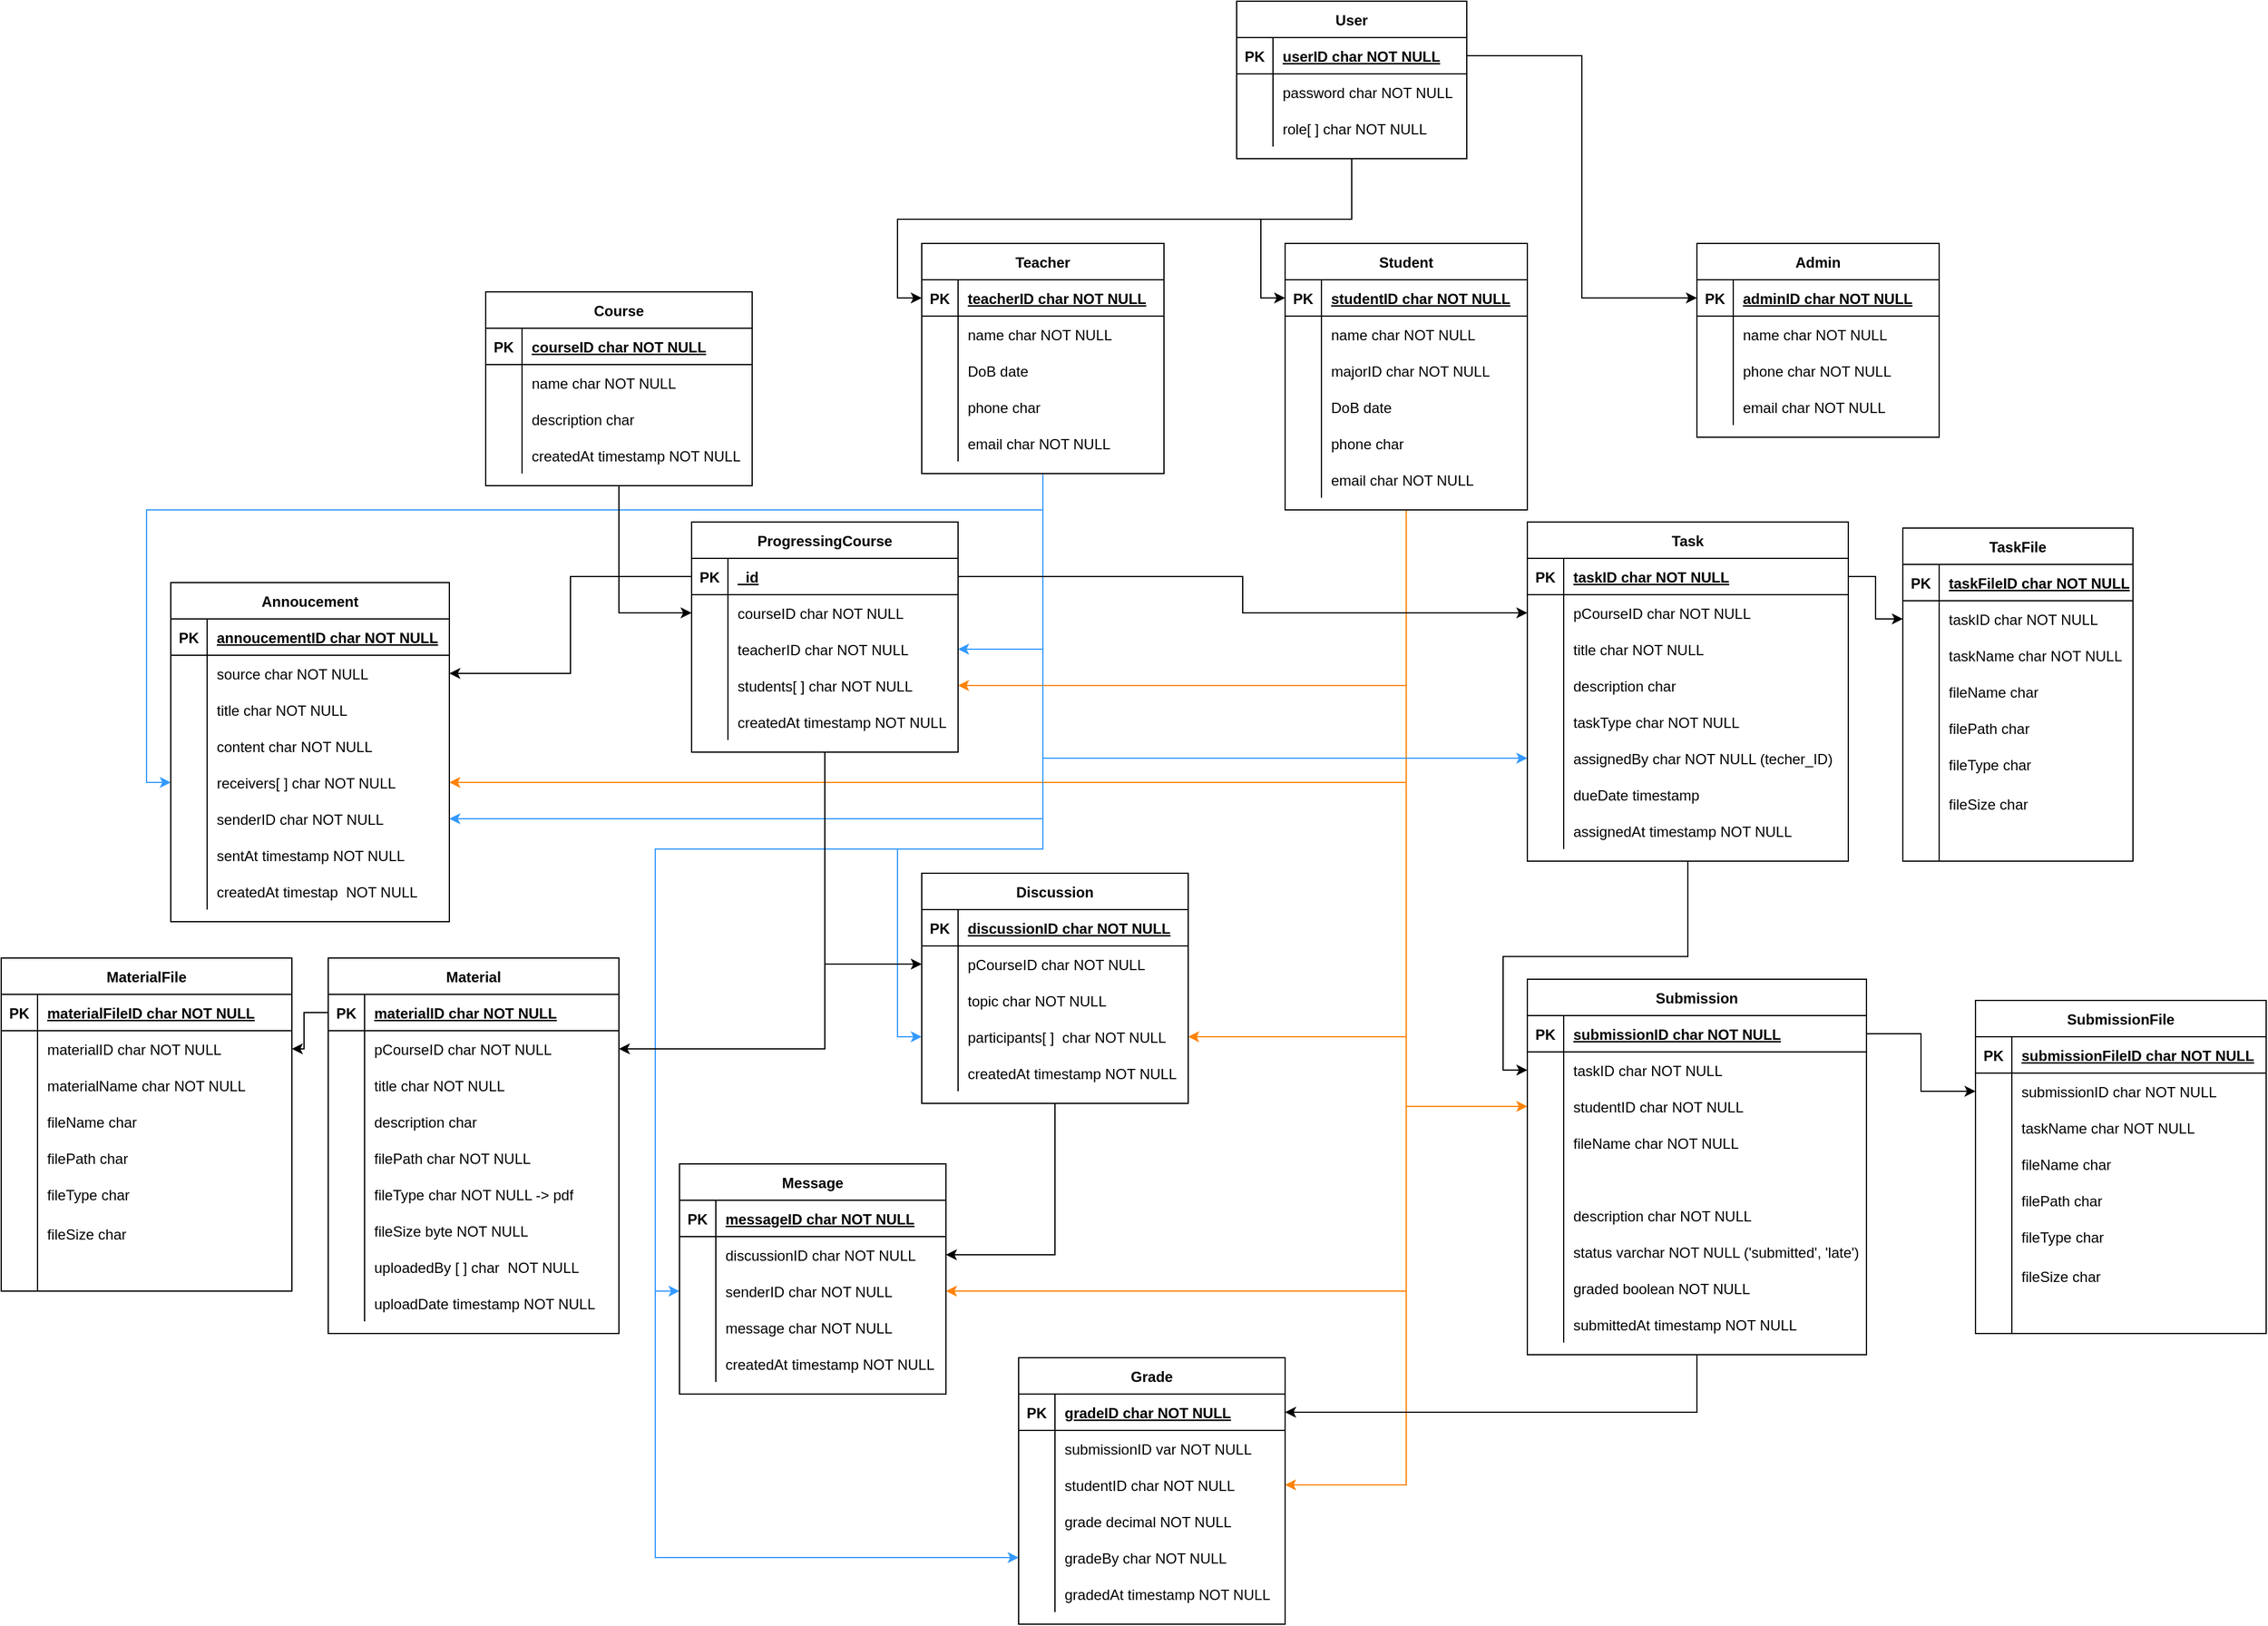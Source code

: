<mxfile version="25.0.3">
  <diagram id="R2lEEEUBdFMjLlhIrx00" name="Page-1">
    <mxGraphModel dx="3592" dy="2765" grid="1" gridSize="10" guides="1" tooltips="1" connect="1" arrows="1" fold="1" page="1" pageScale="1" pageWidth="850" pageHeight="1100" math="0" shadow="0" extFonts="Permanent Marker^https://fonts.googleapis.com/css?family=Permanent+Marker">
      <root>
        <mxCell id="0" />
        <mxCell id="1" parent="0" />
        <mxCell id="zy5dRlCgBzbP2U-675I2-24" style="edgeStyle=orthogonalEdgeStyle;rounded=0;orthogonalLoop=1;jettySize=auto;html=1;" parent="1" source="C-vyLk0tnHw3VtMMgP7b-23" target="BLh79DOz76hK6fdErxaY-117" edge="1">
          <mxGeometry relative="1" as="geometry" />
        </mxCell>
        <mxCell id="zy5dRlCgBzbP2U-675I2-25" style="edgeStyle=orthogonalEdgeStyle;rounded=0;orthogonalLoop=1;jettySize=auto;html=1;entryX=0;entryY=0.5;entryDx=0;entryDy=0;" parent="1" source="C-vyLk0tnHw3VtMMgP7b-23" target="BLh79DOz76hK6fdErxaY-177" edge="1">
          <mxGeometry relative="1" as="geometry" />
        </mxCell>
        <mxCell id="C-vyLk0tnHw3VtMMgP7b-23" value="User" style="shape=table;startSize=30;container=1;collapsible=1;childLayout=tableLayout;fixedRows=1;rowLines=0;fontStyle=1;align=center;resizeLast=1;" parent="1" vertex="1">
          <mxGeometry x="-740" y="-1520" width="190" height="130" as="geometry" />
        </mxCell>
        <mxCell id="C-vyLk0tnHw3VtMMgP7b-24" value="" style="shape=partialRectangle;collapsible=0;dropTarget=0;pointerEvents=0;fillColor=none;points=[[0,0.5],[1,0.5]];portConstraint=eastwest;top=0;left=0;right=0;bottom=1;" parent="C-vyLk0tnHw3VtMMgP7b-23" vertex="1">
          <mxGeometry y="30" width="190" height="30" as="geometry" />
        </mxCell>
        <mxCell id="C-vyLk0tnHw3VtMMgP7b-25" value="PK" style="shape=partialRectangle;overflow=hidden;connectable=0;fillColor=none;top=0;left=0;bottom=0;right=0;fontStyle=1;" parent="C-vyLk0tnHw3VtMMgP7b-24" vertex="1">
          <mxGeometry width="30" height="30" as="geometry">
            <mxRectangle width="30" height="30" as="alternateBounds" />
          </mxGeometry>
        </mxCell>
        <mxCell id="C-vyLk0tnHw3VtMMgP7b-26" value="userID char NOT NULL" style="shape=partialRectangle;overflow=hidden;connectable=0;fillColor=none;top=0;left=0;bottom=0;right=0;align=left;spacingLeft=6;fontStyle=5;" parent="C-vyLk0tnHw3VtMMgP7b-24" vertex="1">
          <mxGeometry x="30" width="160" height="30" as="geometry">
            <mxRectangle width="160" height="30" as="alternateBounds" />
          </mxGeometry>
        </mxCell>
        <mxCell id="BLh79DOz76hK6fdErxaY-6" value="" style="shape=partialRectangle;collapsible=0;dropTarget=0;pointerEvents=0;fillColor=none;points=[[0,0.5],[1,0.5]];portConstraint=eastwest;top=0;left=0;right=0;bottom=0;" parent="C-vyLk0tnHw3VtMMgP7b-23" vertex="1">
          <mxGeometry y="60" width="190" height="30" as="geometry" />
        </mxCell>
        <mxCell id="BLh79DOz76hK6fdErxaY-7" value="" style="shape=partialRectangle;overflow=hidden;connectable=0;fillColor=none;top=0;left=0;bottom=0;right=0;" parent="BLh79DOz76hK6fdErxaY-6" vertex="1">
          <mxGeometry width="30" height="30" as="geometry">
            <mxRectangle width="30" height="30" as="alternateBounds" />
          </mxGeometry>
        </mxCell>
        <mxCell id="BLh79DOz76hK6fdErxaY-8" value="password char NOT NULL" style="shape=partialRectangle;overflow=hidden;connectable=0;fillColor=none;top=0;left=0;bottom=0;right=0;align=left;spacingLeft=6;" parent="BLh79DOz76hK6fdErxaY-6" vertex="1">
          <mxGeometry x="30" width="160" height="30" as="geometry">
            <mxRectangle width="160" height="30" as="alternateBounds" />
          </mxGeometry>
        </mxCell>
        <mxCell id="BLh79DOz76hK6fdErxaY-9" value="" style="shape=partialRectangle;collapsible=0;dropTarget=0;pointerEvents=0;fillColor=none;points=[[0,0.5],[1,0.5]];portConstraint=eastwest;top=0;left=0;right=0;bottom=0;" parent="C-vyLk0tnHw3VtMMgP7b-23" vertex="1">
          <mxGeometry y="90" width="190" height="30" as="geometry" />
        </mxCell>
        <mxCell id="BLh79DOz76hK6fdErxaY-10" value="" style="shape=partialRectangle;overflow=hidden;connectable=0;fillColor=none;top=0;left=0;bottom=0;right=0;" parent="BLh79DOz76hK6fdErxaY-9" vertex="1">
          <mxGeometry width="30" height="30" as="geometry">
            <mxRectangle width="30" height="30" as="alternateBounds" />
          </mxGeometry>
        </mxCell>
        <mxCell id="BLh79DOz76hK6fdErxaY-11" value="role[ ] char NOT NULL" style="shape=partialRectangle;overflow=hidden;connectable=0;fillColor=none;top=0;left=0;bottom=0;right=0;align=left;spacingLeft=6;" parent="BLh79DOz76hK6fdErxaY-9" vertex="1">
          <mxGeometry x="30" width="160" height="30" as="geometry">
            <mxRectangle width="160" height="30" as="alternateBounds" />
          </mxGeometry>
        </mxCell>
        <mxCell id="zy5dRlCgBzbP2U-675I2-36" style="edgeStyle=orthogonalEdgeStyle;rounded=0;orthogonalLoop=1;jettySize=auto;html=1;exitX=0.5;exitY=1;exitDx=0;exitDy=0;strokeColor=#FF8205;" parent="1" source="BLh79DOz76hK6fdErxaY-116" target="BLh79DOz76hK6fdErxaY-255" edge="1">
          <mxGeometry relative="1" as="geometry" />
        </mxCell>
        <mxCell id="zy5dRlCgBzbP2U-675I2-37" style="edgeStyle=orthogonalEdgeStyle;rounded=0;orthogonalLoop=1;jettySize=auto;html=1;entryX=1;entryY=0.5;entryDx=0;entryDy=0;strokeColor=#FF8205;" parent="1" source="BLh79DOz76hK6fdErxaY-116" target="BLh79DOz76hK6fdErxaY-389" edge="1">
          <mxGeometry relative="1" as="geometry" />
        </mxCell>
        <mxCell id="zy5dRlCgBzbP2U-675I2-38" style="edgeStyle=orthogonalEdgeStyle;rounded=0;orthogonalLoop=1;jettySize=auto;html=1;entryX=0;entryY=0.5;entryDx=0;entryDy=0;strokeColor=#FF8205;" parent="1" source="BLh79DOz76hK6fdErxaY-116" target="u7FY21_SLDKbaGVqK_q--57" edge="1">
          <mxGeometry relative="1" as="geometry" />
        </mxCell>
        <mxCell id="zy5dRlCgBzbP2U-675I2-41" style="edgeStyle=orthogonalEdgeStyle;rounded=0;orthogonalLoop=1;jettySize=auto;html=1;entryX=1;entryY=0.5;entryDx=0;entryDy=0;strokeColor=#FF8205;" parent="1" source="BLh79DOz76hK6fdErxaY-116" target="q0JI_8CJ8HHnQWUc7wBA-11" edge="1">
          <mxGeometry relative="1" as="geometry" />
        </mxCell>
        <mxCell id="zy5dRlCgBzbP2U-675I2-42" style="edgeStyle=orthogonalEdgeStyle;rounded=0;orthogonalLoop=1;jettySize=auto;html=1;entryX=1;entryY=0.5;entryDx=0;entryDy=0;strokeColor=#FF8205;" parent="1" source="BLh79DOz76hK6fdErxaY-116" target="BLh79DOz76hK6fdErxaY-271" edge="1">
          <mxGeometry relative="1" as="geometry" />
        </mxCell>
        <mxCell id="zy5dRlCgBzbP2U-675I2-46" style="edgeStyle=orthogonalEdgeStyle;rounded=0;orthogonalLoop=1;jettySize=auto;html=1;entryX=1;entryY=0.5;entryDx=0;entryDy=0;strokeColor=#FF8205;" parent="1" source="BLh79DOz76hK6fdErxaY-116" target="gdroyUOulJWdQaihgfbd-14" edge="1">
          <mxGeometry relative="1" as="geometry" />
        </mxCell>
        <mxCell id="BLh79DOz76hK6fdErxaY-116" value="Student" style="shape=table;startSize=30;container=1;collapsible=1;childLayout=tableLayout;fixedRows=1;rowLines=0;fontStyle=1;align=center;resizeLast=1;" parent="1" vertex="1">
          <mxGeometry x="-700" y="-1320" width="200" height="220" as="geometry" />
        </mxCell>
        <mxCell id="BLh79DOz76hK6fdErxaY-117" value="" style="shape=partialRectangle;collapsible=0;dropTarget=0;pointerEvents=0;fillColor=none;points=[[0,0.5],[1,0.5]];portConstraint=eastwest;top=0;left=0;right=0;bottom=1;" parent="BLh79DOz76hK6fdErxaY-116" vertex="1">
          <mxGeometry y="30" width="200" height="30" as="geometry" />
        </mxCell>
        <mxCell id="BLh79DOz76hK6fdErxaY-118" value="PK" style="shape=partialRectangle;overflow=hidden;connectable=0;fillColor=none;top=0;left=0;bottom=0;right=0;fontStyle=1;" parent="BLh79DOz76hK6fdErxaY-117" vertex="1">
          <mxGeometry width="30" height="30" as="geometry">
            <mxRectangle width="30" height="30" as="alternateBounds" />
          </mxGeometry>
        </mxCell>
        <mxCell id="BLh79DOz76hK6fdErxaY-119" value="studentID char NOT NULL" style="shape=partialRectangle;overflow=hidden;connectable=0;fillColor=none;top=0;left=0;bottom=0;right=0;align=left;spacingLeft=6;fontStyle=5;" parent="BLh79DOz76hK6fdErxaY-117" vertex="1">
          <mxGeometry x="30" width="170" height="30" as="geometry">
            <mxRectangle width="170" height="30" as="alternateBounds" />
          </mxGeometry>
        </mxCell>
        <mxCell id="BLh79DOz76hK6fdErxaY-120" value="" style="shape=partialRectangle;collapsible=0;dropTarget=0;pointerEvents=0;fillColor=none;points=[[0,0.5],[1,0.5]];portConstraint=eastwest;top=0;left=0;right=0;bottom=0;" parent="BLh79DOz76hK6fdErxaY-116" vertex="1">
          <mxGeometry y="60" width="200" height="30" as="geometry" />
        </mxCell>
        <mxCell id="BLh79DOz76hK6fdErxaY-121" value="" style="shape=partialRectangle;overflow=hidden;connectable=0;fillColor=none;top=0;left=0;bottom=0;right=0;" parent="BLh79DOz76hK6fdErxaY-120" vertex="1">
          <mxGeometry width="30" height="30" as="geometry">
            <mxRectangle width="30" height="30" as="alternateBounds" />
          </mxGeometry>
        </mxCell>
        <mxCell id="BLh79DOz76hK6fdErxaY-122" value="name char NOT NULL" style="shape=partialRectangle;overflow=hidden;connectable=0;fillColor=none;top=0;left=0;bottom=0;right=0;align=left;spacingLeft=6;" parent="BLh79DOz76hK6fdErxaY-120" vertex="1">
          <mxGeometry x="30" width="170" height="30" as="geometry">
            <mxRectangle width="170" height="30" as="alternateBounds" />
          </mxGeometry>
        </mxCell>
        <mxCell id="BLh79DOz76hK6fdErxaY-123" value="" style="shape=partialRectangle;collapsible=0;dropTarget=0;pointerEvents=0;fillColor=none;points=[[0,0.5],[1,0.5]];portConstraint=eastwest;top=0;left=0;right=0;bottom=0;" parent="BLh79DOz76hK6fdErxaY-116" vertex="1">
          <mxGeometry y="90" width="200" height="30" as="geometry" />
        </mxCell>
        <mxCell id="BLh79DOz76hK6fdErxaY-124" value="" style="shape=partialRectangle;overflow=hidden;connectable=0;fillColor=none;top=0;left=0;bottom=0;right=0;" parent="BLh79DOz76hK6fdErxaY-123" vertex="1">
          <mxGeometry width="30" height="30" as="geometry">
            <mxRectangle width="30" height="30" as="alternateBounds" />
          </mxGeometry>
        </mxCell>
        <mxCell id="BLh79DOz76hK6fdErxaY-125" value="majorID char NOT NULL" style="shape=partialRectangle;overflow=hidden;connectable=0;fillColor=none;top=0;left=0;bottom=0;right=0;align=left;spacingLeft=6;" parent="BLh79DOz76hK6fdErxaY-123" vertex="1">
          <mxGeometry x="30" width="170" height="30" as="geometry">
            <mxRectangle width="170" height="30" as="alternateBounds" />
          </mxGeometry>
        </mxCell>
        <mxCell id="BLh79DOz76hK6fdErxaY-142" value="" style="shape=partialRectangle;collapsible=0;dropTarget=0;pointerEvents=0;fillColor=none;points=[[0,0.5],[1,0.5]];portConstraint=eastwest;top=0;left=0;right=0;bottom=0;" parent="BLh79DOz76hK6fdErxaY-116" vertex="1">
          <mxGeometry y="120" width="200" height="30" as="geometry" />
        </mxCell>
        <mxCell id="BLh79DOz76hK6fdErxaY-143" value="" style="shape=partialRectangle;overflow=hidden;connectable=0;fillColor=none;top=0;left=0;bottom=0;right=0;" parent="BLh79DOz76hK6fdErxaY-142" vertex="1">
          <mxGeometry width="30" height="30" as="geometry">
            <mxRectangle width="30" height="30" as="alternateBounds" />
          </mxGeometry>
        </mxCell>
        <mxCell id="BLh79DOz76hK6fdErxaY-144" value="DoB date" style="shape=partialRectangle;overflow=hidden;connectable=0;fillColor=none;top=0;left=0;bottom=0;right=0;align=left;spacingLeft=6;" parent="BLh79DOz76hK6fdErxaY-142" vertex="1">
          <mxGeometry x="30" width="170" height="30" as="geometry">
            <mxRectangle width="170" height="30" as="alternateBounds" />
          </mxGeometry>
        </mxCell>
        <mxCell id="BLh79DOz76hK6fdErxaY-145" value="" style="shape=partialRectangle;collapsible=0;dropTarget=0;pointerEvents=0;fillColor=none;points=[[0,0.5],[1,0.5]];portConstraint=eastwest;top=0;left=0;right=0;bottom=0;" parent="BLh79DOz76hK6fdErxaY-116" vertex="1">
          <mxGeometry y="150" width="200" height="30" as="geometry" />
        </mxCell>
        <mxCell id="BLh79DOz76hK6fdErxaY-146" value="" style="shape=partialRectangle;overflow=hidden;connectable=0;fillColor=none;top=0;left=0;bottom=0;right=0;" parent="BLh79DOz76hK6fdErxaY-145" vertex="1">
          <mxGeometry width="30" height="30" as="geometry">
            <mxRectangle width="30" height="30" as="alternateBounds" />
          </mxGeometry>
        </mxCell>
        <mxCell id="BLh79DOz76hK6fdErxaY-147" value="phone char" style="shape=partialRectangle;overflow=hidden;connectable=0;fillColor=none;top=0;left=0;bottom=0;right=0;align=left;spacingLeft=6;" parent="BLh79DOz76hK6fdErxaY-145" vertex="1">
          <mxGeometry x="30" width="170" height="30" as="geometry">
            <mxRectangle width="170" height="30" as="alternateBounds" />
          </mxGeometry>
        </mxCell>
        <mxCell id="BLh79DOz76hK6fdErxaY-151" value="" style="shape=partialRectangle;collapsible=0;dropTarget=0;pointerEvents=0;fillColor=none;points=[[0,0.5],[1,0.5]];portConstraint=eastwest;top=0;left=0;right=0;bottom=0;" parent="BLh79DOz76hK6fdErxaY-116" vertex="1">
          <mxGeometry y="180" width="200" height="30" as="geometry" />
        </mxCell>
        <mxCell id="BLh79DOz76hK6fdErxaY-152" value="" style="shape=partialRectangle;overflow=hidden;connectable=0;fillColor=none;top=0;left=0;bottom=0;right=0;" parent="BLh79DOz76hK6fdErxaY-151" vertex="1">
          <mxGeometry width="30" height="30" as="geometry">
            <mxRectangle width="30" height="30" as="alternateBounds" />
          </mxGeometry>
        </mxCell>
        <mxCell id="BLh79DOz76hK6fdErxaY-153" value="email char NOT NULL" style="shape=partialRectangle;overflow=hidden;connectable=0;fillColor=none;top=0;left=0;bottom=0;right=0;align=left;spacingLeft=6;" parent="BLh79DOz76hK6fdErxaY-151" vertex="1">
          <mxGeometry x="30" width="170" height="30" as="geometry">
            <mxRectangle width="170" height="30" as="alternateBounds" />
          </mxGeometry>
        </mxCell>
        <mxCell id="zy5dRlCgBzbP2U-675I2-44" style="edgeStyle=orthogonalEdgeStyle;rounded=0;orthogonalLoop=1;jettySize=auto;html=1;entryX=1;entryY=0.5;entryDx=0;entryDy=0;strokeColor=#3399FF;" parent="1" source="BLh79DOz76hK6fdErxaY-176" target="q0JI_8CJ8HHnQWUc7wBA-8" edge="1">
          <mxGeometry relative="1" as="geometry" />
        </mxCell>
        <mxCell id="zy5dRlCgBzbP2U-675I2-48" style="edgeStyle=orthogonalEdgeStyle;rounded=0;orthogonalLoop=1;jettySize=auto;html=1;entryX=1;entryY=0.5;entryDx=0;entryDy=0;strokeColor=#3399FF;" parent="1" source="BLh79DOz76hK6fdErxaY-176" target="gdroyUOulJWdQaihgfbd-17" edge="1">
          <mxGeometry relative="1" as="geometry" />
        </mxCell>
        <mxCell id="zy5dRlCgBzbP2U-675I2-49" style="edgeStyle=orthogonalEdgeStyle;rounded=0;orthogonalLoop=1;jettySize=auto;html=1;entryX=0;entryY=0.5;entryDx=0;entryDy=0;strokeColor=#3399FF;" parent="1" source="BLh79DOz76hK6fdErxaY-176" target="BLh79DOz76hK6fdErxaY-255" edge="1">
          <mxGeometry relative="1" as="geometry">
            <Array as="points">
              <mxPoint x="-900" y="-820" />
              <mxPoint x="-1020" y="-820" />
              <mxPoint x="-1020" y="-665" />
            </Array>
          </mxGeometry>
        </mxCell>
        <mxCell id="zy5dRlCgBzbP2U-675I2-50" style="edgeStyle=orthogonalEdgeStyle;rounded=0;orthogonalLoop=1;jettySize=auto;html=1;entryX=0;entryY=0.5;entryDx=0;entryDy=0;strokeColor=#3399FF;" parent="1" source="BLh79DOz76hK6fdErxaY-176" target="gdroyUOulJWdQaihgfbd-14" edge="1">
          <mxGeometry relative="1" as="geometry">
            <Array as="points">
              <mxPoint x="-900" y="-1100" />
              <mxPoint x="-1640" y="-1100" />
              <mxPoint x="-1640" y="-875" />
            </Array>
          </mxGeometry>
        </mxCell>
        <mxCell id="zy5dRlCgBzbP2U-675I2-51" style="edgeStyle=orthogonalEdgeStyle;rounded=0;orthogonalLoop=1;jettySize=auto;html=1;entryX=0;entryY=0.5;entryDx=0;entryDy=0;strokeColor=#3399FF;" parent="1" source="BLh79DOz76hK6fdErxaY-176" target="BLh79DOz76hK6fdErxaY-271" edge="1">
          <mxGeometry relative="1" as="geometry">
            <Array as="points">
              <mxPoint x="-900" y="-820" />
              <mxPoint x="-1220" y="-820" />
              <mxPoint x="-1220" y="-455" />
            </Array>
          </mxGeometry>
        </mxCell>
        <mxCell id="zy5dRlCgBzbP2U-675I2-52" style="edgeStyle=orthogonalEdgeStyle;rounded=0;orthogonalLoop=1;jettySize=auto;html=1;entryX=0;entryY=0.5;entryDx=0;entryDy=0;strokeColor=#3399FF;" parent="1" source="BLh79DOz76hK6fdErxaY-176" target="BLh79DOz76hK6fdErxaY-398" edge="1">
          <mxGeometry relative="1" as="geometry">
            <Array as="points">
              <mxPoint x="-900" y="-820" />
              <mxPoint x="-1220" y="-820" />
              <mxPoint x="-1220" y="-235" />
            </Array>
          </mxGeometry>
        </mxCell>
        <mxCell id="zy5dRlCgBzbP2U-675I2-53" style="edgeStyle=orthogonalEdgeStyle;rounded=0;orthogonalLoop=1;jettySize=auto;html=1;entryX=0;entryY=0.5;entryDx=0;entryDy=0;strokeColor=#3399FF;" parent="1" source="BLh79DOz76hK6fdErxaY-176" target="BLh79DOz76hK6fdErxaY-373" edge="1">
          <mxGeometry relative="1" as="geometry" />
        </mxCell>
        <mxCell id="BLh79DOz76hK6fdErxaY-176" value="Teacher" style="shape=table;startSize=30;container=1;collapsible=1;childLayout=tableLayout;fixedRows=1;rowLines=0;fontStyle=1;align=center;resizeLast=1;" parent="1" vertex="1">
          <mxGeometry x="-1000" y="-1320" width="200" height="190" as="geometry" />
        </mxCell>
        <mxCell id="BLh79DOz76hK6fdErxaY-177" value="" style="shape=partialRectangle;collapsible=0;dropTarget=0;pointerEvents=0;fillColor=none;points=[[0,0.5],[1,0.5]];portConstraint=eastwest;top=0;left=0;right=0;bottom=1;" parent="BLh79DOz76hK6fdErxaY-176" vertex="1">
          <mxGeometry y="30" width="200" height="30" as="geometry" />
        </mxCell>
        <mxCell id="BLh79DOz76hK6fdErxaY-178" value="PK" style="shape=partialRectangle;overflow=hidden;connectable=0;fillColor=none;top=0;left=0;bottom=0;right=0;fontStyle=1;" parent="BLh79DOz76hK6fdErxaY-177" vertex="1">
          <mxGeometry width="30" height="30" as="geometry">
            <mxRectangle width="30" height="30" as="alternateBounds" />
          </mxGeometry>
        </mxCell>
        <mxCell id="BLh79DOz76hK6fdErxaY-179" value="teacherID char NOT NULL" style="shape=partialRectangle;overflow=hidden;connectable=0;fillColor=none;top=0;left=0;bottom=0;right=0;align=left;spacingLeft=6;fontStyle=5;" parent="BLh79DOz76hK6fdErxaY-177" vertex="1">
          <mxGeometry x="30" width="170" height="30" as="geometry">
            <mxRectangle width="170" height="30" as="alternateBounds" />
          </mxGeometry>
        </mxCell>
        <mxCell id="BLh79DOz76hK6fdErxaY-180" value="" style="shape=partialRectangle;collapsible=0;dropTarget=0;pointerEvents=0;fillColor=none;points=[[0,0.5],[1,0.5]];portConstraint=eastwest;top=0;left=0;right=0;bottom=0;" parent="BLh79DOz76hK6fdErxaY-176" vertex="1">
          <mxGeometry y="60" width="200" height="30" as="geometry" />
        </mxCell>
        <mxCell id="BLh79DOz76hK6fdErxaY-181" value="" style="shape=partialRectangle;overflow=hidden;connectable=0;fillColor=none;top=0;left=0;bottom=0;right=0;" parent="BLh79DOz76hK6fdErxaY-180" vertex="1">
          <mxGeometry width="30" height="30" as="geometry">
            <mxRectangle width="30" height="30" as="alternateBounds" />
          </mxGeometry>
        </mxCell>
        <mxCell id="BLh79DOz76hK6fdErxaY-182" value="name char NOT NULL" style="shape=partialRectangle;overflow=hidden;connectable=0;fillColor=none;top=0;left=0;bottom=0;right=0;align=left;spacingLeft=6;" parent="BLh79DOz76hK6fdErxaY-180" vertex="1">
          <mxGeometry x="30" width="170" height="30" as="geometry">
            <mxRectangle width="170" height="30" as="alternateBounds" />
          </mxGeometry>
        </mxCell>
        <mxCell id="BLh79DOz76hK6fdErxaY-189" value="" style="shape=partialRectangle;collapsible=0;dropTarget=0;pointerEvents=0;fillColor=none;points=[[0,0.5],[1,0.5]];portConstraint=eastwest;top=0;left=0;right=0;bottom=0;" parent="BLh79DOz76hK6fdErxaY-176" vertex="1">
          <mxGeometry y="90" width="200" height="30" as="geometry" />
        </mxCell>
        <mxCell id="BLh79DOz76hK6fdErxaY-190" value="" style="shape=partialRectangle;overflow=hidden;connectable=0;fillColor=none;top=0;left=0;bottom=0;right=0;" parent="BLh79DOz76hK6fdErxaY-189" vertex="1">
          <mxGeometry width="30" height="30" as="geometry">
            <mxRectangle width="30" height="30" as="alternateBounds" />
          </mxGeometry>
        </mxCell>
        <mxCell id="BLh79DOz76hK6fdErxaY-191" value="DoB date" style="shape=partialRectangle;overflow=hidden;connectable=0;fillColor=none;top=0;left=0;bottom=0;right=0;align=left;spacingLeft=6;" parent="BLh79DOz76hK6fdErxaY-189" vertex="1">
          <mxGeometry x="30" width="170" height="30" as="geometry">
            <mxRectangle width="170" height="30" as="alternateBounds" />
          </mxGeometry>
        </mxCell>
        <mxCell id="BLh79DOz76hK6fdErxaY-192" value="" style="shape=partialRectangle;collapsible=0;dropTarget=0;pointerEvents=0;fillColor=none;points=[[0,0.5],[1,0.5]];portConstraint=eastwest;top=0;left=0;right=0;bottom=0;" parent="BLh79DOz76hK6fdErxaY-176" vertex="1">
          <mxGeometry y="120" width="200" height="30" as="geometry" />
        </mxCell>
        <mxCell id="BLh79DOz76hK6fdErxaY-193" value="" style="shape=partialRectangle;overflow=hidden;connectable=0;fillColor=none;top=0;left=0;bottom=0;right=0;" parent="BLh79DOz76hK6fdErxaY-192" vertex="1">
          <mxGeometry width="30" height="30" as="geometry">
            <mxRectangle width="30" height="30" as="alternateBounds" />
          </mxGeometry>
        </mxCell>
        <mxCell id="BLh79DOz76hK6fdErxaY-194" value="phone char" style="shape=partialRectangle;overflow=hidden;connectable=0;fillColor=none;top=0;left=0;bottom=0;right=0;align=left;spacingLeft=6;" parent="BLh79DOz76hK6fdErxaY-192" vertex="1">
          <mxGeometry x="30" width="170" height="30" as="geometry">
            <mxRectangle width="170" height="30" as="alternateBounds" />
          </mxGeometry>
        </mxCell>
        <mxCell id="BLh79DOz76hK6fdErxaY-195" value="" style="shape=partialRectangle;collapsible=0;dropTarget=0;pointerEvents=0;fillColor=none;points=[[0,0.5],[1,0.5]];portConstraint=eastwest;top=0;left=0;right=0;bottom=0;" parent="BLh79DOz76hK6fdErxaY-176" vertex="1">
          <mxGeometry y="150" width="200" height="30" as="geometry" />
        </mxCell>
        <mxCell id="BLh79DOz76hK6fdErxaY-196" value="" style="shape=partialRectangle;overflow=hidden;connectable=0;fillColor=none;top=0;left=0;bottom=0;right=0;" parent="BLh79DOz76hK6fdErxaY-195" vertex="1">
          <mxGeometry width="30" height="30" as="geometry">
            <mxRectangle width="30" height="30" as="alternateBounds" />
          </mxGeometry>
        </mxCell>
        <mxCell id="BLh79DOz76hK6fdErxaY-197" value="email char NOT NULL" style="shape=partialRectangle;overflow=hidden;connectable=0;fillColor=none;top=0;left=0;bottom=0;right=0;align=left;spacingLeft=6;" parent="BLh79DOz76hK6fdErxaY-195" vertex="1">
          <mxGeometry x="30" width="170" height="30" as="geometry">
            <mxRectangle width="170" height="30" as="alternateBounds" />
          </mxGeometry>
        </mxCell>
        <mxCell id="BLh79DOz76hK6fdErxaY-198" value="Admin" style="shape=table;startSize=30;container=1;collapsible=1;childLayout=tableLayout;fixedRows=1;rowLines=0;fontStyle=1;align=center;resizeLast=1;" parent="1" vertex="1">
          <mxGeometry x="-360" y="-1320" width="200" height="160" as="geometry" />
        </mxCell>
        <mxCell id="BLh79DOz76hK6fdErxaY-199" value="" style="shape=partialRectangle;collapsible=0;dropTarget=0;pointerEvents=0;fillColor=none;points=[[0,0.5],[1,0.5]];portConstraint=eastwest;top=0;left=0;right=0;bottom=1;" parent="BLh79DOz76hK6fdErxaY-198" vertex="1">
          <mxGeometry y="30" width="200" height="30" as="geometry" />
        </mxCell>
        <mxCell id="BLh79DOz76hK6fdErxaY-200" value="PK" style="shape=partialRectangle;overflow=hidden;connectable=0;fillColor=none;top=0;left=0;bottom=0;right=0;fontStyle=1;" parent="BLh79DOz76hK6fdErxaY-199" vertex="1">
          <mxGeometry width="30" height="30" as="geometry">
            <mxRectangle width="30" height="30" as="alternateBounds" />
          </mxGeometry>
        </mxCell>
        <mxCell id="BLh79DOz76hK6fdErxaY-201" value="adminID char NOT NULL" style="shape=partialRectangle;overflow=hidden;connectable=0;fillColor=none;top=0;left=0;bottom=0;right=0;align=left;spacingLeft=6;fontStyle=5;" parent="BLh79DOz76hK6fdErxaY-199" vertex="1">
          <mxGeometry x="30" width="170" height="30" as="geometry">
            <mxRectangle width="170" height="30" as="alternateBounds" />
          </mxGeometry>
        </mxCell>
        <mxCell id="BLh79DOz76hK6fdErxaY-202" value="" style="shape=partialRectangle;collapsible=0;dropTarget=0;pointerEvents=0;fillColor=none;points=[[0,0.5],[1,0.5]];portConstraint=eastwest;top=0;left=0;right=0;bottom=0;" parent="BLh79DOz76hK6fdErxaY-198" vertex="1">
          <mxGeometry y="60" width="200" height="30" as="geometry" />
        </mxCell>
        <mxCell id="BLh79DOz76hK6fdErxaY-203" value="" style="shape=partialRectangle;overflow=hidden;connectable=0;fillColor=none;top=0;left=0;bottom=0;right=0;" parent="BLh79DOz76hK6fdErxaY-202" vertex="1">
          <mxGeometry width="30" height="30" as="geometry">
            <mxRectangle width="30" height="30" as="alternateBounds" />
          </mxGeometry>
        </mxCell>
        <mxCell id="BLh79DOz76hK6fdErxaY-204" value="name char NOT NULL" style="shape=partialRectangle;overflow=hidden;connectable=0;fillColor=none;top=0;left=0;bottom=0;right=0;align=left;spacingLeft=6;" parent="BLh79DOz76hK6fdErxaY-202" vertex="1">
          <mxGeometry x="30" width="170" height="30" as="geometry">
            <mxRectangle width="170" height="30" as="alternateBounds" />
          </mxGeometry>
        </mxCell>
        <mxCell id="BLh79DOz76hK6fdErxaY-214" value="" style="shape=partialRectangle;collapsible=0;dropTarget=0;pointerEvents=0;fillColor=none;points=[[0,0.5],[1,0.5]];portConstraint=eastwest;top=0;left=0;right=0;bottom=0;" parent="BLh79DOz76hK6fdErxaY-198" vertex="1">
          <mxGeometry y="90" width="200" height="30" as="geometry" />
        </mxCell>
        <mxCell id="BLh79DOz76hK6fdErxaY-215" value="" style="shape=partialRectangle;overflow=hidden;connectable=0;fillColor=none;top=0;left=0;bottom=0;right=0;" parent="BLh79DOz76hK6fdErxaY-214" vertex="1">
          <mxGeometry width="30" height="30" as="geometry">
            <mxRectangle width="30" height="30" as="alternateBounds" />
          </mxGeometry>
        </mxCell>
        <mxCell id="BLh79DOz76hK6fdErxaY-216" value="phone char NOT NULL" style="shape=partialRectangle;overflow=hidden;connectable=0;fillColor=none;top=0;left=0;bottom=0;right=0;align=left;spacingLeft=6;" parent="BLh79DOz76hK6fdErxaY-214" vertex="1">
          <mxGeometry x="30" width="170" height="30" as="geometry">
            <mxRectangle width="170" height="30" as="alternateBounds" />
          </mxGeometry>
        </mxCell>
        <mxCell id="BLh79DOz76hK6fdErxaY-217" value="" style="shape=partialRectangle;collapsible=0;dropTarget=0;pointerEvents=0;fillColor=none;points=[[0,0.5],[1,0.5]];portConstraint=eastwest;top=0;left=0;right=0;bottom=0;" parent="BLh79DOz76hK6fdErxaY-198" vertex="1">
          <mxGeometry y="120" width="200" height="30" as="geometry" />
        </mxCell>
        <mxCell id="BLh79DOz76hK6fdErxaY-218" value="" style="shape=partialRectangle;overflow=hidden;connectable=0;fillColor=none;top=0;left=0;bottom=0;right=0;" parent="BLh79DOz76hK6fdErxaY-217" vertex="1">
          <mxGeometry width="30" height="30" as="geometry">
            <mxRectangle width="30" height="30" as="alternateBounds" />
          </mxGeometry>
        </mxCell>
        <mxCell id="BLh79DOz76hK6fdErxaY-219" value="email char NOT NULL" style="shape=partialRectangle;overflow=hidden;connectable=0;fillColor=none;top=0;left=0;bottom=0;right=0;align=left;spacingLeft=6;" parent="BLh79DOz76hK6fdErxaY-217" vertex="1">
          <mxGeometry x="30" width="170" height="30" as="geometry">
            <mxRectangle width="170" height="30" as="alternateBounds" />
          </mxGeometry>
        </mxCell>
        <mxCell id="zy5dRlCgBzbP2U-675I2-27" style="edgeStyle=orthogonalEdgeStyle;rounded=0;orthogonalLoop=1;jettySize=auto;html=1;" parent="1" source="BLh79DOz76hK6fdErxaY-220" target="q0JI_8CJ8HHnQWUc7wBA-26" edge="1">
          <mxGeometry relative="1" as="geometry" />
        </mxCell>
        <mxCell id="BLh79DOz76hK6fdErxaY-220" value="Course" style="shape=table;startSize=30;container=1;collapsible=1;childLayout=tableLayout;fixedRows=1;rowLines=0;fontStyle=1;align=center;resizeLast=1;" parent="1" vertex="1">
          <mxGeometry x="-1360" y="-1280" width="220" height="160" as="geometry" />
        </mxCell>
        <mxCell id="BLh79DOz76hK6fdErxaY-221" value="" style="shape=partialRectangle;collapsible=0;dropTarget=0;pointerEvents=0;fillColor=none;points=[[0,0.5],[1,0.5]];portConstraint=eastwest;top=0;left=0;right=0;bottom=1;" parent="BLh79DOz76hK6fdErxaY-220" vertex="1">
          <mxGeometry y="30" width="220" height="30" as="geometry" />
        </mxCell>
        <mxCell id="BLh79DOz76hK6fdErxaY-222" value="PK" style="shape=partialRectangle;overflow=hidden;connectable=0;fillColor=none;top=0;left=0;bottom=0;right=0;fontStyle=1;" parent="BLh79DOz76hK6fdErxaY-221" vertex="1">
          <mxGeometry width="30" height="30" as="geometry">
            <mxRectangle width="30" height="30" as="alternateBounds" />
          </mxGeometry>
        </mxCell>
        <mxCell id="BLh79DOz76hK6fdErxaY-223" value="courseID char NOT NULL" style="shape=partialRectangle;overflow=hidden;connectable=0;fillColor=none;top=0;left=0;bottom=0;right=0;align=left;spacingLeft=6;fontStyle=5;" parent="BLh79DOz76hK6fdErxaY-221" vertex="1">
          <mxGeometry x="30" width="190" height="30" as="geometry">
            <mxRectangle width="190" height="30" as="alternateBounds" />
          </mxGeometry>
        </mxCell>
        <mxCell id="BLh79DOz76hK6fdErxaY-224" value="" style="shape=partialRectangle;collapsible=0;dropTarget=0;pointerEvents=0;fillColor=none;points=[[0,0.5],[1,0.5]];portConstraint=eastwest;top=0;left=0;right=0;bottom=0;" parent="BLh79DOz76hK6fdErxaY-220" vertex="1">
          <mxGeometry y="60" width="220" height="30" as="geometry" />
        </mxCell>
        <mxCell id="BLh79DOz76hK6fdErxaY-225" value="" style="shape=partialRectangle;overflow=hidden;connectable=0;fillColor=none;top=0;left=0;bottom=0;right=0;" parent="BLh79DOz76hK6fdErxaY-224" vertex="1">
          <mxGeometry width="30" height="30" as="geometry">
            <mxRectangle width="30" height="30" as="alternateBounds" />
          </mxGeometry>
        </mxCell>
        <mxCell id="BLh79DOz76hK6fdErxaY-226" value="name char NOT NULL" style="shape=partialRectangle;overflow=hidden;connectable=0;fillColor=none;top=0;left=0;bottom=0;right=0;align=left;spacingLeft=6;" parent="BLh79DOz76hK6fdErxaY-224" vertex="1">
          <mxGeometry x="30" width="190" height="30" as="geometry">
            <mxRectangle width="190" height="30" as="alternateBounds" />
          </mxGeometry>
        </mxCell>
        <mxCell id="BLh79DOz76hK6fdErxaY-299" value="" style="shape=partialRectangle;collapsible=0;dropTarget=0;pointerEvents=0;fillColor=none;points=[[0,0.5],[1,0.5]];portConstraint=eastwest;top=0;left=0;right=0;bottom=0;" parent="BLh79DOz76hK6fdErxaY-220" vertex="1">
          <mxGeometry y="90" width="220" height="30" as="geometry" />
        </mxCell>
        <mxCell id="BLh79DOz76hK6fdErxaY-300" value="" style="shape=partialRectangle;overflow=hidden;connectable=0;fillColor=none;top=0;left=0;bottom=0;right=0;" parent="BLh79DOz76hK6fdErxaY-299" vertex="1">
          <mxGeometry width="30" height="30" as="geometry">
            <mxRectangle width="30" height="30" as="alternateBounds" />
          </mxGeometry>
        </mxCell>
        <mxCell id="BLh79DOz76hK6fdErxaY-301" value="description char" style="shape=partialRectangle;overflow=hidden;connectable=0;fillColor=none;top=0;left=0;bottom=0;right=0;align=left;spacingLeft=6;" parent="BLh79DOz76hK6fdErxaY-299" vertex="1">
          <mxGeometry x="30" width="190" height="30" as="geometry">
            <mxRectangle width="190" height="30" as="alternateBounds" />
          </mxGeometry>
        </mxCell>
        <mxCell id="BLh79DOz76hK6fdErxaY-302" value="" style="shape=partialRectangle;collapsible=0;dropTarget=0;pointerEvents=0;fillColor=none;points=[[0,0.5],[1,0.5]];portConstraint=eastwest;top=0;left=0;right=0;bottom=0;" parent="BLh79DOz76hK6fdErxaY-220" vertex="1">
          <mxGeometry y="120" width="220" height="30" as="geometry" />
        </mxCell>
        <mxCell id="BLh79DOz76hK6fdErxaY-303" value="" style="shape=partialRectangle;overflow=hidden;connectable=0;fillColor=none;top=0;left=0;bottom=0;right=0;" parent="BLh79DOz76hK6fdErxaY-302" vertex="1">
          <mxGeometry width="30" height="30" as="geometry">
            <mxRectangle width="30" height="30" as="alternateBounds" />
          </mxGeometry>
        </mxCell>
        <mxCell id="BLh79DOz76hK6fdErxaY-304" value="createdAt timestamp NOT NULL" style="shape=partialRectangle;overflow=hidden;connectable=0;fillColor=none;top=0;left=0;bottom=0;right=0;align=left;spacingLeft=6;" parent="BLh79DOz76hK6fdErxaY-302" vertex="1">
          <mxGeometry x="30" width="190" height="30" as="geometry">
            <mxRectangle width="190" height="30" as="alternateBounds" />
          </mxGeometry>
        </mxCell>
        <mxCell id="zy5dRlCgBzbP2U-675I2-31" style="edgeStyle=orthogonalEdgeStyle;rounded=0;orthogonalLoop=1;jettySize=auto;html=1;entryX=1;entryY=0.5;entryDx=0;entryDy=0;" parent="1" source="BLh79DOz76hK6fdErxaY-242" target="BLh79DOz76hK6fdErxaY-268" edge="1">
          <mxGeometry relative="1" as="geometry" />
        </mxCell>
        <mxCell id="BLh79DOz76hK6fdErxaY-242" value="Discussion" style="shape=table;startSize=30;container=1;collapsible=1;childLayout=tableLayout;fixedRows=1;rowLines=0;fontStyle=1;align=center;resizeLast=1;" parent="1" vertex="1">
          <mxGeometry x="-1000" y="-800" width="220" height="190" as="geometry" />
        </mxCell>
        <mxCell id="BLh79DOz76hK6fdErxaY-243" value="" style="shape=partialRectangle;collapsible=0;dropTarget=0;pointerEvents=0;fillColor=none;points=[[0,0.5],[1,0.5]];portConstraint=eastwest;top=0;left=0;right=0;bottom=1;" parent="BLh79DOz76hK6fdErxaY-242" vertex="1">
          <mxGeometry y="30" width="220" height="30" as="geometry" />
        </mxCell>
        <mxCell id="BLh79DOz76hK6fdErxaY-244" value="PK" style="shape=partialRectangle;overflow=hidden;connectable=0;fillColor=none;top=0;left=0;bottom=0;right=0;fontStyle=1;" parent="BLh79DOz76hK6fdErxaY-243" vertex="1">
          <mxGeometry width="30" height="30" as="geometry">
            <mxRectangle width="30" height="30" as="alternateBounds" />
          </mxGeometry>
        </mxCell>
        <mxCell id="BLh79DOz76hK6fdErxaY-245" value="discussionID char NOT NULL" style="shape=partialRectangle;overflow=hidden;connectable=0;fillColor=none;top=0;left=0;bottom=0;right=0;align=left;spacingLeft=6;fontStyle=5;" parent="BLh79DOz76hK6fdErxaY-243" vertex="1">
          <mxGeometry x="30" width="190" height="30" as="geometry">
            <mxRectangle width="190" height="30" as="alternateBounds" />
          </mxGeometry>
        </mxCell>
        <mxCell id="BLh79DOz76hK6fdErxaY-249" value="" style="shape=partialRectangle;collapsible=0;dropTarget=0;pointerEvents=0;fillColor=none;points=[[0,0.5],[1,0.5]];portConstraint=eastwest;top=0;left=0;right=0;bottom=0;" parent="BLh79DOz76hK6fdErxaY-242" vertex="1">
          <mxGeometry y="60" width="220" height="30" as="geometry" />
        </mxCell>
        <mxCell id="BLh79DOz76hK6fdErxaY-250" value="" style="shape=partialRectangle;overflow=hidden;connectable=0;fillColor=none;top=0;left=0;bottom=0;right=0;" parent="BLh79DOz76hK6fdErxaY-249" vertex="1">
          <mxGeometry width="30" height="30" as="geometry">
            <mxRectangle width="30" height="30" as="alternateBounds" />
          </mxGeometry>
        </mxCell>
        <mxCell id="BLh79DOz76hK6fdErxaY-251" value="pCourseID char NOT NULL" style="shape=partialRectangle;overflow=hidden;connectable=0;fillColor=none;top=0;left=0;bottom=0;right=0;align=left;spacingLeft=6;" parent="BLh79DOz76hK6fdErxaY-249" vertex="1">
          <mxGeometry x="30" width="190" height="30" as="geometry">
            <mxRectangle width="190" height="30" as="alternateBounds" />
          </mxGeometry>
        </mxCell>
        <mxCell id="BLh79DOz76hK6fdErxaY-252" value="" style="shape=partialRectangle;collapsible=0;dropTarget=0;pointerEvents=0;fillColor=none;points=[[0,0.5],[1,0.5]];portConstraint=eastwest;top=0;left=0;right=0;bottom=0;" parent="BLh79DOz76hK6fdErxaY-242" vertex="1">
          <mxGeometry y="90" width="220" height="30" as="geometry" />
        </mxCell>
        <mxCell id="BLh79DOz76hK6fdErxaY-253" value="" style="shape=partialRectangle;overflow=hidden;connectable=0;fillColor=none;top=0;left=0;bottom=0;right=0;" parent="BLh79DOz76hK6fdErxaY-252" vertex="1">
          <mxGeometry width="30" height="30" as="geometry">
            <mxRectangle width="30" height="30" as="alternateBounds" />
          </mxGeometry>
        </mxCell>
        <mxCell id="BLh79DOz76hK6fdErxaY-254" value="topic char NOT NULL" style="shape=partialRectangle;overflow=hidden;connectable=0;fillColor=none;top=0;left=0;bottom=0;right=0;align=left;spacingLeft=6;" parent="BLh79DOz76hK6fdErxaY-252" vertex="1">
          <mxGeometry x="30" width="190" height="30" as="geometry">
            <mxRectangle width="190" height="30" as="alternateBounds" />
          </mxGeometry>
        </mxCell>
        <mxCell id="BLh79DOz76hK6fdErxaY-255" value="" style="shape=partialRectangle;collapsible=0;dropTarget=0;pointerEvents=0;fillColor=none;points=[[0,0.5],[1,0.5]];portConstraint=eastwest;top=0;left=0;right=0;bottom=0;" parent="BLh79DOz76hK6fdErxaY-242" vertex="1">
          <mxGeometry y="120" width="220" height="30" as="geometry" />
        </mxCell>
        <mxCell id="BLh79DOz76hK6fdErxaY-256" value="" style="shape=partialRectangle;overflow=hidden;connectable=0;fillColor=none;top=0;left=0;bottom=0;right=0;" parent="BLh79DOz76hK6fdErxaY-255" vertex="1">
          <mxGeometry width="30" height="30" as="geometry">
            <mxRectangle width="30" height="30" as="alternateBounds" />
          </mxGeometry>
        </mxCell>
        <mxCell id="BLh79DOz76hK6fdErxaY-257" value="participants[ ]  char NOT NULL" style="shape=partialRectangle;overflow=hidden;connectable=0;fillColor=none;top=0;left=0;bottom=0;right=0;align=left;spacingLeft=6;" parent="BLh79DOz76hK6fdErxaY-255" vertex="1">
          <mxGeometry x="30" width="190" height="30" as="geometry">
            <mxRectangle width="190" height="30" as="alternateBounds" />
          </mxGeometry>
        </mxCell>
        <mxCell id="BLh79DOz76hK6fdErxaY-258" value="" style="shape=partialRectangle;collapsible=0;dropTarget=0;pointerEvents=0;fillColor=none;points=[[0,0.5],[1,0.5]];portConstraint=eastwest;top=0;left=0;right=0;bottom=0;" parent="BLh79DOz76hK6fdErxaY-242" vertex="1">
          <mxGeometry y="150" width="220" height="30" as="geometry" />
        </mxCell>
        <mxCell id="BLh79DOz76hK6fdErxaY-259" value="" style="shape=partialRectangle;overflow=hidden;connectable=0;fillColor=none;top=0;left=0;bottom=0;right=0;" parent="BLh79DOz76hK6fdErxaY-258" vertex="1">
          <mxGeometry width="30" height="30" as="geometry">
            <mxRectangle width="30" height="30" as="alternateBounds" />
          </mxGeometry>
        </mxCell>
        <mxCell id="BLh79DOz76hK6fdErxaY-260" value="createdAt timestamp NOT NULL" style="shape=partialRectangle;overflow=hidden;connectable=0;fillColor=none;top=0;left=0;bottom=0;right=0;align=left;spacingLeft=6;" parent="BLh79DOz76hK6fdErxaY-258" vertex="1">
          <mxGeometry x="30" width="190" height="30" as="geometry">
            <mxRectangle width="190" height="30" as="alternateBounds" />
          </mxGeometry>
        </mxCell>
        <mxCell id="BLh79DOz76hK6fdErxaY-264" value="Message" style="shape=table;startSize=30;container=1;collapsible=1;childLayout=tableLayout;fixedRows=1;rowLines=0;fontStyle=1;align=center;resizeLast=1;" parent="1" vertex="1">
          <mxGeometry x="-1200" y="-560" width="220" height="190" as="geometry" />
        </mxCell>
        <mxCell id="BLh79DOz76hK6fdErxaY-265" value="" style="shape=partialRectangle;collapsible=0;dropTarget=0;pointerEvents=0;fillColor=none;points=[[0,0.5],[1,0.5]];portConstraint=eastwest;top=0;left=0;right=0;bottom=1;" parent="BLh79DOz76hK6fdErxaY-264" vertex="1">
          <mxGeometry y="30" width="220" height="30" as="geometry" />
        </mxCell>
        <mxCell id="BLh79DOz76hK6fdErxaY-266" value="PK" style="shape=partialRectangle;overflow=hidden;connectable=0;fillColor=none;top=0;left=0;bottom=0;right=0;fontStyle=1;" parent="BLh79DOz76hK6fdErxaY-265" vertex="1">
          <mxGeometry width="30" height="30" as="geometry">
            <mxRectangle width="30" height="30" as="alternateBounds" />
          </mxGeometry>
        </mxCell>
        <mxCell id="BLh79DOz76hK6fdErxaY-267" value="messageID char NOT NULL" style="shape=partialRectangle;overflow=hidden;connectable=0;fillColor=none;top=0;left=0;bottom=0;right=0;align=left;spacingLeft=6;fontStyle=5;" parent="BLh79DOz76hK6fdErxaY-265" vertex="1">
          <mxGeometry x="30" width="190" height="30" as="geometry">
            <mxRectangle width="190" height="30" as="alternateBounds" />
          </mxGeometry>
        </mxCell>
        <mxCell id="BLh79DOz76hK6fdErxaY-268" value="" style="shape=partialRectangle;collapsible=0;dropTarget=0;pointerEvents=0;fillColor=none;points=[[0,0.5],[1,0.5]];portConstraint=eastwest;top=0;left=0;right=0;bottom=0;" parent="BLh79DOz76hK6fdErxaY-264" vertex="1">
          <mxGeometry y="60" width="220" height="30" as="geometry" />
        </mxCell>
        <mxCell id="BLh79DOz76hK6fdErxaY-269" value="" style="shape=partialRectangle;overflow=hidden;connectable=0;fillColor=none;top=0;left=0;bottom=0;right=0;" parent="BLh79DOz76hK6fdErxaY-268" vertex="1">
          <mxGeometry width="30" height="30" as="geometry">
            <mxRectangle width="30" height="30" as="alternateBounds" />
          </mxGeometry>
        </mxCell>
        <mxCell id="BLh79DOz76hK6fdErxaY-270" value="discussionID char NOT NULL" style="shape=partialRectangle;overflow=hidden;connectable=0;fillColor=none;top=0;left=0;bottom=0;right=0;align=left;spacingLeft=6;" parent="BLh79DOz76hK6fdErxaY-268" vertex="1">
          <mxGeometry x="30" width="190" height="30" as="geometry">
            <mxRectangle width="190" height="30" as="alternateBounds" />
          </mxGeometry>
        </mxCell>
        <mxCell id="BLh79DOz76hK6fdErxaY-271" value="" style="shape=partialRectangle;collapsible=0;dropTarget=0;pointerEvents=0;fillColor=none;points=[[0,0.5],[1,0.5]];portConstraint=eastwest;top=0;left=0;right=0;bottom=0;" parent="BLh79DOz76hK6fdErxaY-264" vertex="1">
          <mxGeometry y="90" width="220" height="30" as="geometry" />
        </mxCell>
        <mxCell id="BLh79DOz76hK6fdErxaY-272" value="" style="shape=partialRectangle;overflow=hidden;connectable=0;fillColor=none;top=0;left=0;bottom=0;right=0;" parent="BLh79DOz76hK6fdErxaY-271" vertex="1">
          <mxGeometry width="30" height="30" as="geometry">
            <mxRectangle width="30" height="30" as="alternateBounds" />
          </mxGeometry>
        </mxCell>
        <mxCell id="BLh79DOz76hK6fdErxaY-273" value="senderID char NOT NULL" style="shape=partialRectangle;overflow=hidden;connectable=0;fillColor=none;top=0;left=0;bottom=0;right=0;align=left;spacingLeft=6;" parent="BLh79DOz76hK6fdErxaY-271" vertex="1">
          <mxGeometry x="30" width="190" height="30" as="geometry">
            <mxRectangle width="190" height="30" as="alternateBounds" />
          </mxGeometry>
        </mxCell>
        <mxCell id="BLh79DOz76hK6fdErxaY-274" value="" style="shape=partialRectangle;collapsible=0;dropTarget=0;pointerEvents=0;fillColor=none;points=[[0,0.5],[1,0.5]];portConstraint=eastwest;top=0;left=0;right=0;bottom=0;" parent="BLh79DOz76hK6fdErxaY-264" vertex="1">
          <mxGeometry y="120" width="220" height="30" as="geometry" />
        </mxCell>
        <mxCell id="BLh79DOz76hK6fdErxaY-275" value="" style="shape=partialRectangle;overflow=hidden;connectable=0;fillColor=none;top=0;left=0;bottom=0;right=0;" parent="BLh79DOz76hK6fdErxaY-274" vertex="1">
          <mxGeometry width="30" height="30" as="geometry">
            <mxRectangle width="30" height="30" as="alternateBounds" />
          </mxGeometry>
        </mxCell>
        <mxCell id="BLh79DOz76hK6fdErxaY-276" value="message char NOT NULL" style="shape=partialRectangle;overflow=hidden;connectable=0;fillColor=none;top=0;left=0;bottom=0;right=0;align=left;spacingLeft=6;" parent="BLh79DOz76hK6fdErxaY-274" vertex="1">
          <mxGeometry x="30" width="190" height="30" as="geometry">
            <mxRectangle width="190" height="30" as="alternateBounds" />
          </mxGeometry>
        </mxCell>
        <mxCell id="BLh79DOz76hK6fdErxaY-277" value="" style="shape=partialRectangle;collapsible=0;dropTarget=0;pointerEvents=0;fillColor=none;points=[[0,0.5],[1,0.5]];portConstraint=eastwest;top=0;left=0;right=0;bottom=0;" parent="BLh79DOz76hK6fdErxaY-264" vertex="1">
          <mxGeometry y="150" width="220" height="30" as="geometry" />
        </mxCell>
        <mxCell id="BLh79DOz76hK6fdErxaY-278" value="" style="shape=partialRectangle;overflow=hidden;connectable=0;fillColor=none;top=0;left=0;bottom=0;right=0;" parent="BLh79DOz76hK6fdErxaY-277" vertex="1">
          <mxGeometry width="30" height="30" as="geometry">
            <mxRectangle width="30" height="30" as="alternateBounds" />
          </mxGeometry>
        </mxCell>
        <mxCell id="BLh79DOz76hK6fdErxaY-279" value="createdAt timestamp NOT NULL" style="shape=partialRectangle;overflow=hidden;connectable=0;fillColor=none;top=0;left=0;bottom=0;right=0;align=left;spacingLeft=6;" parent="BLh79DOz76hK6fdErxaY-277" vertex="1">
          <mxGeometry x="30" width="190" height="30" as="geometry">
            <mxRectangle width="190" height="30" as="alternateBounds" />
          </mxGeometry>
        </mxCell>
        <mxCell id="BLh79DOz76hK6fdErxaY-280" value="Material" style="shape=table;startSize=30;container=1;collapsible=1;childLayout=tableLayout;fixedRows=1;rowLines=0;fontStyle=1;align=center;resizeLast=1;" parent="1" vertex="1">
          <mxGeometry x="-1490" y="-730" width="240" height="310" as="geometry" />
        </mxCell>
        <mxCell id="BLh79DOz76hK6fdErxaY-281" value="" style="shape=partialRectangle;collapsible=0;dropTarget=0;pointerEvents=0;fillColor=none;points=[[0,0.5],[1,0.5]];portConstraint=eastwest;top=0;left=0;right=0;bottom=1;" parent="BLh79DOz76hK6fdErxaY-280" vertex="1">
          <mxGeometry y="30" width="240" height="30" as="geometry" />
        </mxCell>
        <mxCell id="BLh79DOz76hK6fdErxaY-282" value="PK" style="shape=partialRectangle;overflow=hidden;connectable=0;fillColor=none;top=0;left=0;bottom=0;right=0;fontStyle=1;" parent="BLh79DOz76hK6fdErxaY-281" vertex="1">
          <mxGeometry width="30" height="30" as="geometry">
            <mxRectangle width="30" height="30" as="alternateBounds" />
          </mxGeometry>
        </mxCell>
        <mxCell id="BLh79DOz76hK6fdErxaY-283" value="materialID char NOT NULL" style="shape=partialRectangle;overflow=hidden;connectable=0;fillColor=none;top=0;left=0;bottom=0;right=0;align=left;spacingLeft=6;fontStyle=5;" parent="BLh79DOz76hK6fdErxaY-281" vertex="1">
          <mxGeometry x="30" width="210" height="30" as="geometry">
            <mxRectangle width="210" height="30" as="alternateBounds" />
          </mxGeometry>
        </mxCell>
        <mxCell id="BLh79DOz76hK6fdErxaY-284" value="" style="shape=partialRectangle;collapsible=0;dropTarget=0;pointerEvents=0;fillColor=none;points=[[0,0.5],[1,0.5]];portConstraint=eastwest;top=0;left=0;right=0;bottom=0;" parent="BLh79DOz76hK6fdErxaY-280" vertex="1">
          <mxGeometry y="60" width="240" height="30" as="geometry" />
        </mxCell>
        <mxCell id="BLh79DOz76hK6fdErxaY-285" value="" style="shape=partialRectangle;overflow=hidden;connectable=0;fillColor=none;top=0;left=0;bottom=0;right=0;" parent="BLh79DOz76hK6fdErxaY-284" vertex="1">
          <mxGeometry width="30" height="30" as="geometry">
            <mxRectangle width="30" height="30" as="alternateBounds" />
          </mxGeometry>
        </mxCell>
        <mxCell id="BLh79DOz76hK6fdErxaY-286" value="pCourseID char NOT NULL" style="shape=partialRectangle;overflow=hidden;connectable=0;fillColor=none;top=0;left=0;bottom=0;right=0;align=left;spacingLeft=6;" parent="BLh79DOz76hK6fdErxaY-284" vertex="1">
          <mxGeometry x="30" width="210" height="30" as="geometry">
            <mxRectangle width="210" height="30" as="alternateBounds" />
          </mxGeometry>
        </mxCell>
        <mxCell id="BLh79DOz76hK6fdErxaY-287" value="" style="shape=partialRectangle;collapsible=0;dropTarget=0;pointerEvents=0;fillColor=none;points=[[0,0.5],[1,0.5]];portConstraint=eastwest;top=0;left=0;right=0;bottom=0;" parent="BLh79DOz76hK6fdErxaY-280" vertex="1">
          <mxGeometry y="90" width="240" height="30" as="geometry" />
        </mxCell>
        <mxCell id="BLh79DOz76hK6fdErxaY-288" value="" style="shape=partialRectangle;overflow=hidden;connectable=0;fillColor=none;top=0;left=0;bottom=0;right=0;" parent="BLh79DOz76hK6fdErxaY-287" vertex="1">
          <mxGeometry width="30" height="30" as="geometry">
            <mxRectangle width="30" height="30" as="alternateBounds" />
          </mxGeometry>
        </mxCell>
        <mxCell id="BLh79DOz76hK6fdErxaY-289" value="title char NOT NULL" style="shape=partialRectangle;overflow=hidden;connectable=0;fillColor=none;top=0;left=0;bottom=0;right=0;align=left;spacingLeft=6;" parent="BLh79DOz76hK6fdErxaY-287" vertex="1">
          <mxGeometry x="30" width="210" height="30" as="geometry">
            <mxRectangle width="210" height="30" as="alternateBounds" />
          </mxGeometry>
        </mxCell>
        <mxCell id="BLh79DOz76hK6fdErxaY-290" value="" style="shape=partialRectangle;collapsible=0;dropTarget=0;pointerEvents=0;fillColor=none;points=[[0,0.5],[1,0.5]];portConstraint=eastwest;top=0;left=0;right=0;bottom=0;" parent="BLh79DOz76hK6fdErxaY-280" vertex="1">
          <mxGeometry y="120" width="240" height="30" as="geometry" />
        </mxCell>
        <mxCell id="BLh79DOz76hK6fdErxaY-291" value="" style="shape=partialRectangle;overflow=hidden;connectable=0;fillColor=none;top=0;left=0;bottom=0;right=0;" parent="BLh79DOz76hK6fdErxaY-290" vertex="1">
          <mxGeometry width="30" height="30" as="geometry">
            <mxRectangle width="30" height="30" as="alternateBounds" />
          </mxGeometry>
        </mxCell>
        <mxCell id="BLh79DOz76hK6fdErxaY-292" value="description char" style="shape=partialRectangle;overflow=hidden;connectable=0;fillColor=none;top=0;left=0;bottom=0;right=0;align=left;spacingLeft=6;" parent="BLh79DOz76hK6fdErxaY-290" vertex="1">
          <mxGeometry x="30" width="210" height="30" as="geometry">
            <mxRectangle width="210" height="30" as="alternateBounds" />
          </mxGeometry>
        </mxCell>
        <mxCell id="BLh79DOz76hK6fdErxaY-293" value="" style="shape=partialRectangle;collapsible=0;dropTarget=0;pointerEvents=0;fillColor=none;points=[[0,0.5],[1,0.5]];portConstraint=eastwest;top=0;left=0;right=0;bottom=0;" parent="BLh79DOz76hK6fdErxaY-280" vertex="1">
          <mxGeometry y="150" width="240" height="30" as="geometry" />
        </mxCell>
        <mxCell id="BLh79DOz76hK6fdErxaY-294" value="" style="shape=partialRectangle;overflow=hidden;connectable=0;fillColor=none;top=0;left=0;bottom=0;right=0;" parent="BLh79DOz76hK6fdErxaY-293" vertex="1">
          <mxGeometry width="30" height="30" as="geometry">
            <mxRectangle width="30" height="30" as="alternateBounds" />
          </mxGeometry>
        </mxCell>
        <mxCell id="BLh79DOz76hK6fdErxaY-295" value="filePath char NOT NULL" style="shape=partialRectangle;overflow=hidden;connectable=0;fillColor=none;top=0;left=0;bottom=0;right=0;align=left;spacingLeft=6;" parent="BLh79DOz76hK6fdErxaY-293" vertex="1">
          <mxGeometry x="30" width="210" height="30" as="geometry">
            <mxRectangle width="210" height="30" as="alternateBounds" />
          </mxGeometry>
        </mxCell>
        <mxCell id="BLh79DOz76hK6fdErxaY-305" value="" style="shape=partialRectangle;collapsible=0;dropTarget=0;pointerEvents=0;fillColor=none;points=[[0,0.5],[1,0.5]];portConstraint=eastwest;top=0;left=0;right=0;bottom=0;" parent="BLh79DOz76hK6fdErxaY-280" vertex="1">
          <mxGeometry y="180" width="240" height="30" as="geometry" />
        </mxCell>
        <mxCell id="BLh79DOz76hK6fdErxaY-306" value="" style="shape=partialRectangle;overflow=hidden;connectable=0;fillColor=none;top=0;left=0;bottom=0;right=0;" parent="BLh79DOz76hK6fdErxaY-305" vertex="1">
          <mxGeometry width="30" height="30" as="geometry">
            <mxRectangle width="30" height="30" as="alternateBounds" />
          </mxGeometry>
        </mxCell>
        <mxCell id="BLh79DOz76hK6fdErxaY-307" value="fileType char NOT NULL -&gt; pdf" style="shape=partialRectangle;overflow=hidden;connectable=0;fillColor=none;top=0;left=0;bottom=0;right=0;align=left;spacingLeft=6;" parent="BLh79DOz76hK6fdErxaY-305" vertex="1">
          <mxGeometry x="30" width="210" height="30" as="geometry">
            <mxRectangle width="210" height="30" as="alternateBounds" />
          </mxGeometry>
        </mxCell>
        <mxCell id="BLh79DOz76hK6fdErxaY-308" value="" style="shape=partialRectangle;collapsible=0;dropTarget=0;pointerEvents=0;fillColor=none;points=[[0,0.5],[1,0.5]];portConstraint=eastwest;top=0;left=0;right=0;bottom=0;" parent="BLh79DOz76hK6fdErxaY-280" vertex="1">
          <mxGeometry y="210" width="240" height="30" as="geometry" />
        </mxCell>
        <mxCell id="BLh79DOz76hK6fdErxaY-309" value="" style="shape=partialRectangle;overflow=hidden;connectable=0;fillColor=none;top=0;left=0;bottom=0;right=0;" parent="BLh79DOz76hK6fdErxaY-308" vertex="1">
          <mxGeometry width="30" height="30" as="geometry">
            <mxRectangle width="30" height="30" as="alternateBounds" />
          </mxGeometry>
        </mxCell>
        <mxCell id="BLh79DOz76hK6fdErxaY-310" value="fileSize byte NOT NULL" style="shape=partialRectangle;overflow=hidden;connectable=0;fillColor=none;top=0;left=0;bottom=0;right=0;align=left;spacingLeft=6;" parent="BLh79DOz76hK6fdErxaY-308" vertex="1">
          <mxGeometry x="30" width="210" height="30" as="geometry">
            <mxRectangle width="210" height="30" as="alternateBounds" />
          </mxGeometry>
        </mxCell>
        <mxCell id="BLh79DOz76hK6fdErxaY-311" value="" style="shape=partialRectangle;collapsible=0;dropTarget=0;pointerEvents=0;fillColor=none;points=[[0,0.5],[1,0.5]];portConstraint=eastwest;top=0;left=0;right=0;bottom=0;" parent="BLh79DOz76hK6fdErxaY-280" vertex="1">
          <mxGeometry y="240" width="240" height="30" as="geometry" />
        </mxCell>
        <mxCell id="BLh79DOz76hK6fdErxaY-312" value="" style="shape=partialRectangle;overflow=hidden;connectable=0;fillColor=none;top=0;left=0;bottom=0;right=0;" parent="BLh79DOz76hK6fdErxaY-311" vertex="1">
          <mxGeometry width="30" height="30" as="geometry">
            <mxRectangle width="30" height="30" as="alternateBounds" />
          </mxGeometry>
        </mxCell>
        <mxCell id="BLh79DOz76hK6fdErxaY-313" value="uploadedBy [ ] char  NOT NULL" style="shape=partialRectangle;overflow=hidden;connectable=0;fillColor=none;top=0;left=0;bottom=0;right=0;align=left;spacingLeft=6;" parent="BLh79DOz76hK6fdErxaY-311" vertex="1">
          <mxGeometry x="30" width="210" height="30" as="geometry">
            <mxRectangle width="210" height="30" as="alternateBounds" />
          </mxGeometry>
        </mxCell>
        <mxCell id="BLh79DOz76hK6fdErxaY-314" value="" style="shape=partialRectangle;collapsible=0;dropTarget=0;pointerEvents=0;fillColor=none;points=[[0,0.5],[1,0.5]];portConstraint=eastwest;top=0;left=0;right=0;bottom=0;" parent="BLh79DOz76hK6fdErxaY-280" vertex="1">
          <mxGeometry y="270" width="240" height="30" as="geometry" />
        </mxCell>
        <mxCell id="BLh79DOz76hK6fdErxaY-315" value="" style="shape=partialRectangle;overflow=hidden;connectable=0;fillColor=none;top=0;left=0;bottom=0;right=0;" parent="BLh79DOz76hK6fdErxaY-314" vertex="1">
          <mxGeometry width="30" height="30" as="geometry">
            <mxRectangle width="30" height="30" as="alternateBounds" />
          </mxGeometry>
        </mxCell>
        <mxCell id="BLh79DOz76hK6fdErxaY-316" value="uploadDate timestamp NOT NULL" style="shape=partialRectangle;overflow=hidden;connectable=0;fillColor=none;top=0;left=0;bottom=0;right=0;align=left;spacingLeft=6;" parent="BLh79DOz76hK6fdErxaY-314" vertex="1">
          <mxGeometry x="30" width="210" height="30" as="geometry">
            <mxRectangle width="210" height="30" as="alternateBounds" />
          </mxGeometry>
        </mxCell>
        <mxCell id="zy5dRlCgBzbP2U-675I2-43" style="edgeStyle=orthogonalEdgeStyle;rounded=0;orthogonalLoop=1;jettySize=auto;html=1;entryX=0;entryY=0.5;entryDx=0;entryDy=0;" parent="1" source="BLh79DOz76hK6fdErxaY-351" target="u7FY21_SLDKbaGVqK_q--5" edge="1">
          <mxGeometry relative="1" as="geometry" />
        </mxCell>
        <mxCell id="BLh79DOz76hK6fdErxaY-351" value="Task" style="shape=table;startSize=30;container=1;collapsible=1;childLayout=tableLayout;fixedRows=1;rowLines=0;fontStyle=1;align=center;resizeLast=1;" parent="1" vertex="1">
          <mxGeometry x="-500" y="-1090" width="265" height="280" as="geometry" />
        </mxCell>
        <mxCell id="BLh79DOz76hK6fdErxaY-352" value="" style="shape=partialRectangle;collapsible=0;dropTarget=0;pointerEvents=0;fillColor=none;points=[[0,0.5],[1,0.5]];portConstraint=eastwest;top=0;left=0;right=0;bottom=1;" parent="BLh79DOz76hK6fdErxaY-351" vertex="1">
          <mxGeometry y="30" width="265" height="30" as="geometry" />
        </mxCell>
        <mxCell id="BLh79DOz76hK6fdErxaY-353" value="PK" style="shape=partialRectangle;overflow=hidden;connectable=0;fillColor=none;top=0;left=0;bottom=0;right=0;fontStyle=1;" parent="BLh79DOz76hK6fdErxaY-352" vertex="1">
          <mxGeometry width="30" height="30" as="geometry">
            <mxRectangle width="30" height="30" as="alternateBounds" />
          </mxGeometry>
        </mxCell>
        <mxCell id="BLh79DOz76hK6fdErxaY-354" value="taskID char NOT NULL" style="shape=partialRectangle;overflow=hidden;connectable=0;fillColor=none;top=0;left=0;bottom=0;right=0;align=left;spacingLeft=6;fontStyle=5;" parent="BLh79DOz76hK6fdErxaY-352" vertex="1">
          <mxGeometry x="30" width="235" height="30" as="geometry">
            <mxRectangle width="235" height="30" as="alternateBounds" />
          </mxGeometry>
        </mxCell>
        <mxCell id="BLh79DOz76hK6fdErxaY-355" value="" style="shape=partialRectangle;collapsible=0;dropTarget=0;pointerEvents=0;fillColor=none;points=[[0,0.5],[1,0.5]];portConstraint=eastwest;top=0;left=0;right=0;bottom=0;" parent="BLh79DOz76hK6fdErxaY-351" vertex="1">
          <mxGeometry y="60" width="265" height="30" as="geometry" />
        </mxCell>
        <mxCell id="BLh79DOz76hK6fdErxaY-356" value="" style="shape=partialRectangle;overflow=hidden;connectable=0;fillColor=none;top=0;left=0;bottom=0;right=0;" parent="BLh79DOz76hK6fdErxaY-355" vertex="1">
          <mxGeometry width="30" height="30" as="geometry">
            <mxRectangle width="30" height="30" as="alternateBounds" />
          </mxGeometry>
        </mxCell>
        <mxCell id="BLh79DOz76hK6fdErxaY-357" value="pCourseID char NOT NULL" style="shape=partialRectangle;overflow=hidden;connectable=0;fillColor=none;top=0;left=0;bottom=0;right=0;align=left;spacingLeft=6;" parent="BLh79DOz76hK6fdErxaY-355" vertex="1">
          <mxGeometry x="30" width="235" height="30" as="geometry">
            <mxRectangle width="235" height="30" as="alternateBounds" />
          </mxGeometry>
        </mxCell>
        <mxCell id="BLh79DOz76hK6fdErxaY-358" value="" style="shape=partialRectangle;collapsible=0;dropTarget=0;pointerEvents=0;fillColor=none;points=[[0,0.5],[1,0.5]];portConstraint=eastwest;top=0;left=0;right=0;bottom=0;" parent="BLh79DOz76hK6fdErxaY-351" vertex="1">
          <mxGeometry y="90" width="265" height="30" as="geometry" />
        </mxCell>
        <mxCell id="BLh79DOz76hK6fdErxaY-359" value="" style="shape=partialRectangle;overflow=hidden;connectable=0;fillColor=none;top=0;left=0;bottom=0;right=0;" parent="BLh79DOz76hK6fdErxaY-358" vertex="1">
          <mxGeometry width="30" height="30" as="geometry">
            <mxRectangle width="30" height="30" as="alternateBounds" />
          </mxGeometry>
        </mxCell>
        <mxCell id="BLh79DOz76hK6fdErxaY-360" value="title char NOT NULL" style="shape=partialRectangle;overflow=hidden;connectable=0;fillColor=none;top=0;left=0;bottom=0;right=0;align=left;spacingLeft=6;" parent="BLh79DOz76hK6fdErxaY-358" vertex="1">
          <mxGeometry x="30" width="235" height="30" as="geometry">
            <mxRectangle width="235" height="30" as="alternateBounds" />
          </mxGeometry>
        </mxCell>
        <mxCell id="BLh79DOz76hK6fdErxaY-361" value="" style="shape=partialRectangle;collapsible=0;dropTarget=0;pointerEvents=0;fillColor=none;points=[[0,0.5],[1,0.5]];portConstraint=eastwest;top=0;left=0;right=0;bottom=0;" parent="BLh79DOz76hK6fdErxaY-351" vertex="1">
          <mxGeometry y="120" width="265" height="30" as="geometry" />
        </mxCell>
        <mxCell id="BLh79DOz76hK6fdErxaY-362" value="" style="shape=partialRectangle;overflow=hidden;connectable=0;fillColor=none;top=0;left=0;bottom=0;right=0;" parent="BLh79DOz76hK6fdErxaY-361" vertex="1">
          <mxGeometry width="30" height="30" as="geometry">
            <mxRectangle width="30" height="30" as="alternateBounds" />
          </mxGeometry>
        </mxCell>
        <mxCell id="BLh79DOz76hK6fdErxaY-363" value="description char" style="shape=partialRectangle;overflow=hidden;connectable=0;fillColor=none;top=0;left=0;bottom=0;right=0;align=left;spacingLeft=6;" parent="BLh79DOz76hK6fdErxaY-361" vertex="1">
          <mxGeometry x="30" width="235" height="30" as="geometry">
            <mxRectangle width="235" height="30" as="alternateBounds" />
          </mxGeometry>
        </mxCell>
        <mxCell id="BLh79DOz76hK6fdErxaY-364" value="" style="shape=partialRectangle;collapsible=0;dropTarget=0;pointerEvents=0;fillColor=none;points=[[0,0.5],[1,0.5]];portConstraint=eastwest;top=0;left=0;right=0;bottom=0;" parent="BLh79DOz76hK6fdErxaY-351" vertex="1">
          <mxGeometry y="150" width="265" height="30" as="geometry" />
        </mxCell>
        <mxCell id="BLh79DOz76hK6fdErxaY-365" value="" style="shape=partialRectangle;overflow=hidden;connectable=0;fillColor=none;top=0;left=0;bottom=0;right=0;" parent="BLh79DOz76hK6fdErxaY-364" vertex="1">
          <mxGeometry width="30" height="30" as="geometry">
            <mxRectangle width="30" height="30" as="alternateBounds" />
          </mxGeometry>
        </mxCell>
        <mxCell id="BLh79DOz76hK6fdErxaY-366" value="taskType char NOT NULL" style="shape=partialRectangle;overflow=hidden;connectable=0;fillColor=none;top=0;left=0;bottom=0;right=0;align=left;spacingLeft=6;" parent="BLh79DOz76hK6fdErxaY-364" vertex="1">
          <mxGeometry x="30" width="235" height="30" as="geometry">
            <mxRectangle width="235" height="30" as="alternateBounds" />
          </mxGeometry>
        </mxCell>
        <mxCell id="BLh79DOz76hK6fdErxaY-373" value="" style="shape=partialRectangle;collapsible=0;dropTarget=0;pointerEvents=0;fillColor=none;points=[[0,0.5],[1,0.5]];portConstraint=eastwest;top=0;left=0;right=0;bottom=0;" parent="BLh79DOz76hK6fdErxaY-351" vertex="1">
          <mxGeometry y="180" width="265" height="30" as="geometry" />
        </mxCell>
        <mxCell id="BLh79DOz76hK6fdErxaY-374" value="" style="shape=partialRectangle;overflow=hidden;connectable=0;fillColor=none;top=0;left=0;bottom=0;right=0;" parent="BLh79DOz76hK6fdErxaY-373" vertex="1">
          <mxGeometry width="30" height="30" as="geometry">
            <mxRectangle width="30" height="30" as="alternateBounds" />
          </mxGeometry>
        </mxCell>
        <mxCell id="BLh79DOz76hK6fdErxaY-375" value="assignedBy char NOT NULL (techer_ID)" style="shape=partialRectangle;overflow=hidden;connectable=0;fillColor=none;top=0;left=0;bottom=0;right=0;align=left;spacingLeft=6;" parent="BLh79DOz76hK6fdErxaY-373" vertex="1">
          <mxGeometry x="30" width="235" height="30" as="geometry">
            <mxRectangle width="235" height="30" as="alternateBounds" />
          </mxGeometry>
        </mxCell>
        <mxCell id="BLh79DOz76hK6fdErxaY-367" value="" style="shape=partialRectangle;collapsible=0;dropTarget=0;pointerEvents=0;fillColor=none;points=[[0,0.5],[1,0.5]];portConstraint=eastwest;top=0;left=0;right=0;bottom=0;" parent="BLh79DOz76hK6fdErxaY-351" vertex="1">
          <mxGeometry y="210" width="265" height="30" as="geometry" />
        </mxCell>
        <mxCell id="BLh79DOz76hK6fdErxaY-368" value="" style="shape=partialRectangle;overflow=hidden;connectable=0;fillColor=none;top=0;left=0;bottom=0;right=0;" parent="BLh79DOz76hK6fdErxaY-367" vertex="1">
          <mxGeometry width="30" height="30" as="geometry">
            <mxRectangle width="30" height="30" as="alternateBounds" />
          </mxGeometry>
        </mxCell>
        <mxCell id="BLh79DOz76hK6fdErxaY-369" value="dueDate timestamp" style="shape=partialRectangle;overflow=hidden;connectable=0;fillColor=none;top=0;left=0;bottom=0;right=0;align=left;spacingLeft=6;" parent="BLh79DOz76hK6fdErxaY-367" vertex="1">
          <mxGeometry x="30" width="235" height="30" as="geometry">
            <mxRectangle width="235" height="30" as="alternateBounds" />
          </mxGeometry>
        </mxCell>
        <mxCell id="BLh79DOz76hK6fdErxaY-370" value="" style="shape=partialRectangle;collapsible=0;dropTarget=0;pointerEvents=0;fillColor=none;points=[[0,0.5],[1,0.5]];portConstraint=eastwest;top=0;left=0;right=0;bottom=0;" parent="BLh79DOz76hK6fdErxaY-351" vertex="1">
          <mxGeometry y="240" width="265" height="30" as="geometry" />
        </mxCell>
        <mxCell id="BLh79DOz76hK6fdErxaY-371" value="" style="shape=partialRectangle;overflow=hidden;connectable=0;fillColor=none;top=0;left=0;bottom=0;right=0;" parent="BLh79DOz76hK6fdErxaY-370" vertex="1">
          <mxGeometry width="30" height="30" as="geometry">
            <mxRectangle width="30" height="30" as="alternateBounds" />
          </mxGeometry>
        </mxCell>
        <mxCell id="BLh79DOz76hK6fdErxaY-372" value="assignedAt timestamp NOT NULL" style="shape=partialRectangle;overflow=hidden;connectable=0;fillColor=none;top=0;left=0;bottom=0;right=0;align=left;spacingLeft=6;" parent="BLh79DOz76hK6fdErxaY-370" vertex="1">
          <mxGeometry x="30" width="235" height="30" as="geometry">
            <mxRectangle width="235" height="30" as="alternateBounds" />
          </mxGeometry>
        </mxCell>
        <mxCell id="BLh79DOz76hK6fdErxaY-382" value="Grade" style="shape=table;startSize=30;container=1;collapsible=1;childLayout=tableLayout;fixedRows=1;rowLines=0;fontStyle=1;align=center;resizeLast=1;" parent="1" vertex="1">
          <mxGeometry x="-920" y="-400" width="220" height="220" as="geometry" />
        </mxCell>
        <mxCell id="BLh79DOz76hK6fdErxaY-383" value="" style="shape=partialRectangle;collapsible=0;dropTarget=0;pointerEvents=0;fillColor=none;points=[[0,0.5],[1,0.5]];portConstraint=eastwest;top=0;left=0;right=0;bottom=1;" parent="BLh79DOz76hK6fdErxaY-382" vertex="1">
          <mxGeometry y="30" width="220" height="30" as="geometry" />
        </mxCell>
        <mxCell id="BLh79DOz76hK6fdErxaY-384" value="PK" style="shape=partialRectangle;overflow=hidden;connectable=0;fillColor=none;top=0;left=0;bottom=0;right=0;fontStyle=1;" parent="BLh79DOz76hK6fdErxaY-383" vertex="1">
          <mxGeometry width="30" height="30" as="geometry">
            <mxRectangle width="30" height="30" as="alternateBounds" />
          </mxGeometry>
        </mxCell>
        <mxCell id="BLh79DOz76hK6fdErxaY-385" value="gradeID char NOT NULL" style="shape=partialRectangle;overflow=hidden;connectable=0;fillColor=none;top=0;left=0;bottom=0;right=0;align=left;spacingLeft=6;fontStyle=5;" parent="BLh79DOz76hK6fdErxaY-383" vertex="1">
          <mxGeometry x="30" width="190" height="30" as="geometry">
            <mxRectangle width="190" height="30" as="alternateBounds" />
          </mxGeometry>
        </mxCell>
        <mxCell id="u7FY21_SLDKbaGVqK_q--54" value="" style="shape=partialRectangle;collapsible=0;dropTarget=0;pointerEvents=0;fillColor=none;points=[[0,0.5],[1,0.5]];portConstraint=eastwest;top=0;left=0;right=0;bottom=0;" parent="BLh79DOz76hK6fdErxaY-382" vertex="1">
          <mxGeometry y="60" width="220" height="30" as="geometry" />
        </mxCell>
        <mxCell id="u7FY21_SLDKbaGVqK_q--55" value="" style="shape=partialRectangle;overflow=hidden;connectable=0;fillColor=none;top=0;left=0;bottom=0;right=0;" parent="u7FY21_SLDKbaGVqK_q--54" vertex="1">
          <mxGeometry width="30" height="30" as="geometry">
            <mxRectangle width="30" height="30" as="alternateBounds" />
          </mxGeometry>
        </mxCell>
        <mxCell id="u7FY21_SLDKbaGVqK_q--56" value="submissionID var NOT NULL" style="shape=partialRectangle;overflow=hidden;connectable=0;fillColor=none;top=0;left=0;bottom=0;right=0;align=left;spacingLeft=6;" parent="u7FY21_SLDKbaGVqK_q--54" vertex="1">
          <mxGeometry x="30" width="190" height="30" as="geometry">
            <mxRectangle width="190" height="30" as="alternateBounds" />
          </mxGeometry>
        </mxCell>
        <mxCell id="BLh79DOz76hK6fdErxaY-389" value="" style="shape=partialRectangle;collapsible=0;dropTarget=0;pointerEvents=0;fillColor=none;points=[[0,0.5],[1,0.5]];portConstraint=eastwest;top=0;left=0;right=0;bottom=0;" parent="BLh79DOz76hK6fdErxaY-382" vertex="1">
          <mxGeometry y="90" width="220" height="30" as="geometry" />
        </mxCell>
        <mxCell id="BLh79DOz76hK6fdErxaY-390" value="" style="shape=partialRectangle;overflow=hidden;connectable=0;fillColor=none;top=0;left=0;bottom=0;right=0;" parent="BLh79DOz76hK6fdErxaY-389" vertex="1">
          <mxGeometry width="30" height="30" as="geometry">
            <mxRectangle width="30" height="30" as="alternateBounds" />
          </mxGeometry>
        </mxCell>
        <mxCell id="BLh79DOz76hK6fdErxaY-391" value="studentID char NOT NULL" style="shape=partialRectangle;overflow=hidden;connectable=0;fillColor=none;top=0;left=0;bottom=0;right=0;align=left;spacingLeft=6;" parent="BLh79DOz76hK6fdErxaY-389" vertex="1">
          <mxGeometry x="30" width="190" height="30" as="geometry">
            <mxRectangle width="190" height="30" as="alternateBounds" />
          </mxGeometry>
        </mxCell>
        <mxCell id="BLh79DOz76hK6fdErxaY-395" value="" style="shape=partialRectangle;collapsible=0;dropTarget=0;pointerEvents=0;fillColor=none;points=[[0,0.5],[1,0.5]];portConstraint=eastwest;top=0;left=0;right=0;bottom=0;" parent="BLh79DOz76hK6fdErxaY-382" vertex="1">
          <mxGeometry y="120" width="220" height="30" as="geometry" />
        </mxCell>
        <mxCell id="BLh79DOz76hK6fdErxaY-396" value="" style="shape=partialRectangle;overflow=hidden;connectable=0;fillColor=none;top=0;left=0;bottom=0;right=0;" parent="BLh79DOz76hK6fdErxaY-395" vertex="1">
          <mxGeometry width="30" height="30" as="geometry">
            <mxRectangle width="30" height="30" as="alternateBounds" />
          </mxGeometry>
        </mxCell>
        <mxCell id="BLh79DOz76hK6fdErxaY-397" value="grade decimal NOT NULL" style="shape=partialRectangle;overflow=hidden;connectable=0;fillColor=none;top=0;left=0;bottom=0;right=0;align=left;spacingLeft=6;" parent="BLh79DOz76hK6fdErxaY-395" vertex="1">
          <mxGeometry x="30" width="190" height="30" as="geometry">
            <mxRectangle width="190" height="30" as="alternateBounds" />
          </mxGeometry>
        </mxCell>
        <mxCell id="BLh79DOz76hK6fdErxaY-398" value="" style="shape=partialRectangle;collapsible=0;dropTarget=0;pointerEvents=0;fillColor=none;points=[[0,0.5],[1,0.5]];portConstraint=eastwest;top=0;left=0;right=0;bottom=0;" parent="BLh79DOz76hK6fdErxaY-382" vertex="1">
          <mxGeometry y="150" width="220" height="30" as="geometry" />
        </mxCell>
        <mxCell id="BLh79DOz76hK6fdErxaY-399" value="" style="shape=partialRectangle;overflow=hidden;connectable=0;fillColor=none;top=0;left=0;bottom=0;right=0;" parent="BLh79DOz76hK6fdErxaY-398" vertex="1">
          <mxGeometry width="30" height="30" as="geometry">
            <mxRectangle width="30" height="30" as="alternateBounds" />
          </mxGeometry>
        </mxCell>
        <mxCell id="BLh79DOz76hK6fdErxaY-400" value="gradeBy char NOT NULL" style="shape=partialRectangle;overflow=hidden;connectable=0;fillColor=none;top=0;left=0;bottom=0;right=0;align=left;spacingLeft=6;" parent="BLh79DOz76hK6fdErxaY-398" vertex="1">
          <mxGeometry x="30" width="190" height="30" as="geometry">
            <mxRectangle width="190" height="30" as="alternateBounds" />
          </mxGeometry>
        </mxCell>
        <mxCell id="BLh79DOz76hK6fdErxaY-401" value="" style="shape=partialRectangle;collapsible=0;dropTarget=0;pointerEvents=0;fillColor=none;points=[[0,0.5],[1,0.5]];portConstraint=eastwest;top=0;left=0;right=0;bottom=0;" parent="BLh79DOz76hK6fdErxaY-382" vertex="1">
          <mxGeometry y="180" width="220" height="30" as="geometry" />
        </mxCell>
        <mxCell id="BLh79DOz76hK6fdErxaY-402" value="" style="shape=partialRectangle;overflow=hidden;connectable=0;fillColor=none;top=0;left=0;bottom=0;right=0;" parent="BLh79DOz76hK6fdErxaY-401" vertex="1">
          <mxGeometry width="30" height="30" as="geometry">
            <mxRectangle width="30" height="30" as="alternateBounds" />
          </mxGeometry>
        </mxCell>
        <mxCell id="BLh79DOz76hK6fdErxaY-403" value="gradedAt timestamp NOT NULL" style="shape=partialRectangle;overflow=hidden;connectable=0;fillColor=none;top=0;left=0;bottom=0;right=0;align=left;spacingLeft=6;" parent="BLh79DOz76hK6fdErxaY-401" vertex="1">
          <mxGeometry x="30" width="190" height="30" as="geometry">
            <mxRectangle width="190" height="30" as="alternateBounds" />
          </mxGeometry>
        </mxCell>
        <mxCell id="zy5dRlCgBzbP2U-675I2-33" style="edgeStyle=orthogonalEdgeStyle;rounded=0;orthogonalLoop=1;jettySize=auto;html=1;entryX=1;entryY=0.5;entryDx=0;entryDy=0;" parent="1" source="u7FY21_SLDKbaGVqK_q--1" target="BLh79DOz76hK6fdErxaY-383" edge="1">
          <mxGeometry relative="1" as="geometry" />
        </mxCell>
        <mxCell id="u7FY21_SLDKbaGVqK_q--1" value="Submission" style="shape=table;startSize=30;container=1;collapsible=1;childLayout=tableLayout;fixedRows=1;rowLines=0;fontStyle=1;align=center;resizeLast=1;" parent="1" vertex="1">
          <mxGeometry x="-500" y="-712.5" width="280" height="310" as="geometry" />
        </mxCell>
        <mxCell id="u7FY21_SLDKbaGVqK_q--2" value="" style="shape=partialRectangle;collapsible=0;dropTarget=0;pointerEvents=0;fillColor=none;points=[[0,0.5],[1,0.5]];portConstraint=eastwest;top=0;left=0;right=0;bottom=1;" parent="u7FY21_SLDKbaGVqK_q--1" vertex="1">
          <mxGeometry y="30" width="280" height="30" as="geometry" />
        </mxCell>
        <mxCell id="u7FY21_SLDKbaGVqK_q--3" value="PK" style="shape=partialRectangle;overflow=hidden;connectable=0;fillColor=none;top=0;left=0;bottom=0;right=0;fontStyle=1;" parent="u7FY21_SLDKbaGVqK_q--2" vertex="1">
          <mxGeometry width="30" height="30" as="geometry">
            <mxRectangle width="30" height="30" as="alternateBounds" />
          </mxGeometry>
        </mxCell>
        <mxCell id="u7FY21_SLDKbaGVqK_q--4" value="submissionID char NOT NULL" style="shape=partialRectangle;overflow=hidden;connectable=0;fillColor=none;top=0;left=0;bottom=0;right=0;align=left;spacingLeft=6;fontStyle=5;" parent="u7FY21_SLDKbaGVqK_q--2" vertex="1">
          <mxGeometry x="30" width="250" height="30" as="geometry">
            <mxRectangle width="250" height="30" as="alternateBounds" />
          </mxGeometry>
        </mxCell>
        <mxCell id="u7FY21_SLDKbaGVqK_q--5" value="" style="shape=partialRectangle;collapsible=0;dropTarget=0;pointerEvents=0;fillColor=none;points=[[0,0.5],[1,0.5]];portConstraint=eastwest;top=0;left=0;right=0;bottom=0;" parent="u7FY21_SLDKbaGVqK_q--1" vertex="1">
          <mxGeometry y="60" width="280" height="30" as="geometry" />
        </mxCell>
        <mxCell id="u7FY21_SLDKbaGVqK_q--6" value="" style="shape=partialRectangle;overflow=hidden;connectable=0;fillColor=none;top=0;left=0;bottom=0;right=0;" parent="u7FY21_SLDKbaGVqK_q--5" vertex="1">
          <mxGeometry width="30" height="30" as="geometry">
            <mxRectangle width="30" height="30" as="alternateBounds" />
          </mxGeometry>
        </mxCell>
        <mxCell id="u7FY21_SLDKbaGVqK_q--7" value="taskID char NOT NULL" style="shape=partialRectangle;overflow=hidden;connectable=0;fillColor=none;top=0;left=0;bottom=0;right=0;align=left;spacingLeft=6;" parent="u7FY21_SLDKbaGVqK_q--5" vertex="1">
          <mxGeometry x="30" width="250" height="30" as="geometry">
            <mxRectangle width="250" height="30" as="alternateBounds" />
          </mxGeometry>
        </mxCell>
        <mxCell id="u7FY21_SLDKbaGVqK_q--57" value="" style="shape=partialRectangle;collapsible=0;dropTarget=0;pointerEvents=0;fillColor=none;points=[[0,0.5],[1,0.5]];portConstraint=eastwest;top=0;left=0;right=0;bottom=0;" parent="u7FY21_SLDKbaGVqK_q--1" vertex="1">
          <mxGeometry y="90" width="280" height="30" as="geometry" />
        </mxCell>
        <mxCell id="u7FY21_SLDKbaGVqK_q--58" value="" style="shape=partialRectangle;overflow=hidden;connectable=0;fillColor=none;top=0;left=0;bottom=0;right=0;" parent="u7FY21_SLDKbaGVqK_q--57" vertex="1">
          <mxGeometry width="30" height="30" as="geometry">
            <mxRectangle width="30" height="30" as="alternateBounds" />
          </mxGeometry>
        </mxCell>
        <mxCell id="u7FY21_SLDKbaGVqK_q--59" value="studentID char NOT NULL" style="shape=partialRectangle;overflow=hidden;connectable=0;fillColor=none;top=0;left=0;bottom=0;right=0;align=left;spacingLeft=6;" parent="u7FY21_SLDKbaGVqK_q--57" vertex="1">
          <mxGeometry x="30" width="250" height="30" as="geometry">
            <mxRectangle width="250" height="30" as="alternateBounds" />
          </mxGeometry>
        </mxCell>
        <mxCell id="u7FY21_SLDKbaGVqK_q--8" value="" style="shape=partialRectangle;collapsible=0;dropTarget=0;pointerEvents=0;fillColor=none;points=[[0,0.5],[1,0.5]];portConstraint=eastwest;top=0;left=0;right=0;bottom=0;" parent="u7FY21_SLDKbaGVqK_q--1" vertex="1">
          <mxGeometry y="120" width="280" height="30" as="geometry" />
        </mxCell>
        <mxCell id="u7FY21_SLDKbaGVqK_q--9" value="" style="shape=partialRectangle;overflow=hidden;connectable=0;fillColor=none;top=0;left=0;bottom=0;right=0;" parent="u7FY21_SLDKbaGVqK_q--8" vertex="1">
          <mxGeometry width="30" height="30" as="geometry">
            <mxRectangle width="30" height="30" as="alternateBounds" />
          </mxGeometry>
        </mxCell>
        <mxCell id="u7FY21_SLDKbaGVqK_q--10" value="fileName char NOT NULL" style="shape=partialRectangle;overflow=hidden;connectable=0;fillColor=none;top=0;left=0;bottom=0;right=0;align=left;spacingLeft=6;" parent="u7FY21_SLDKbaGVqK_q--8" vertex="1">
          <mxGeometry x="30" width="250" height="30" as="geometry">
            <mxRectangle width="250" height="30" as="alternateBounds" />
          </mxGeometry>
        </mxCell>
        <mxCell id="q0JI_8CJ8HHnQWUc7wBA-20" value="" style="shape=partialRectangle;collapsible=0;dropTarget=0;pointerEvents=0;fillColor=none;points=[[0,0.5],[1,0.5]];portConstraint=eastwest;top=0;left=0;right=0;bottom=0;" parent="u7FY21_SLDKbaGVqK_q--1" vertex="1">
          <mxGeometry y="150" width="280" height="30" as="geometry" />
        </mxCell>
        <mxCell id="q0JI_8CJ8HHnQWUc7wBA-21" value="" style="shape=partialRectangle;overflow=hidden;connectable=0;fillColor=none;top=0;left=0;bottom=0;right=0;" parent="q0JI_8CJ8HHnQWUc7wBA-20" vertex="1">
          <mxGeometry width="30" height="30" as="geometry">
            <mxRectangle width="30" height="30" as="alternateBounds" />
          </mxGeometry>
        </mxCell>
        <mxCell id="q0JI_8CJ8HHnQWUc7wBA-22" value="" style="shape=partialRectangle;overflow=hidden;connectable=0;fillColor=none;top=0;left=0;bottom=0;right=0;align=left;spacingLeft=6;" parent="q0JI_8CJ8HHnQWUc7wBA-20" vertex="1">
          <mxGeometry x="30" width="250" height="30" as="geometry">
            <mxRectangle width="250" height="30" as="alternateBounds" />
          </mxGeometry>
        </mxCell>
        <mxCell id="u7FY21_SLDKbaGVqK_q--11" value="" style="shape=partialRectangle;collapsible=0;dropTarget=0;pointerEvents=0;fillColor=none;points=[[0,0.5],[1,0.5]];portConstraint=eastwest;top=0;left=0;right=0;bottom=0;" parent="u7FY21_SLDKbaGVqK_q--1" vertex="1">
          <mxGeometry y="180" width="280" height="30" as="geometry" />
        </mxCell>
        <mxCell id="u7FY21_SLDKbaGVqK_q--12" value="" style="shape=partialRectangle;overflow=hidden;connectable=0;fillColor=none;top=0;left=0;bottom=0;right=0;" parent="u7FY21_SLDKbaGVqK_q--11" vertex="1">
          <mxGeometry width="30" height="30" as="geometry">
            <mxRectangle width="30" height="30" as="alternateBounds" />
          </mxGeometry>
        </mxCell>
        <mxCell id="u7FY21_SLDKbaGVqK_q--13" value="description char NOT NULL" style="shape=partialRectangle;overflow=hidden;connectable=0;fillColor=none;top=0;left=0;bottom=0;right=0;align=left;spacingLeft=6;" parent="u7FY21_SLDKbaGVqK_q--11" vertex="1">
          <mxGeometry x="30" width="250" height="30" as="geometry">
            <mxRectangle width="250" height="30" as="alternateBounds" />
          </mxGeometry>
        </mxCell>
        <mxCell id="u7FY21_SLDKbaGVqK_q--20" value="" style="shape=partialRectangle;collapsible=0;dropTarget=0;pointerEvents=0;fillColor=none;points=[[0,0.5],[1,0.5]];portConstraint=eastwest;top=0;left=0;right=0;bottom=0;" parent="u7FY21_SLDKbaGVqK_q--1" vertex="1">
          <mxGeometry y="210" width="280" height="30" as="geometry" />
        </mxCell>
        <mxCell id="u7FY21_SLDKbaGVqK_q--21" value="" style="shape=partialRectangle;overflow=hidden;connectable=0;fillColor=none;top=0;left=0;bottom=0;right=0;" parent="u7FY21_SLDKbaGVqK_q--20" vertex="1">
          <mxGeometry width="30" height="30" as="geometry">
            <mxRectangle width="30" height="30" as="alternateBounds" />
          </mxGeometry>
        </mxCell>
        <mxCell id="u7FY21_SLDKbaGVqK_q--22" value="status varchar NOT NULL (&#39;submitted&#39;, &#39;late&#39;)" style="shape=partialRectangle;overflow=hidden;connectable=0;fillColor=none;top=0;left=0;bottom=0;right=0;align=left;spacingLeft=6;" parent="u7FY21_SLDKbaGVqK_q--20" vertex="1">
          <mxGeometry x="30" width="250" height="30" as="geometry">
            <mxRectangle width="250" height="30" as="alternateBounds" />
          </mxGeometry>
        </mxCell>
        <mxCell id="u7FY21_SLDKbaGVqK_q--63" value="" style="shape=partialRectangle;collapsible=0;dropTarget=0;pointerEvents=0;fillColor=none;points=[[0,0.5],[1,0.5]];portConstraint=eastwest;top=0;left=0;right=0;bottom=0;" parent="u7FY21_SLDKbaGVqK_q--1" vertex="1">
          <mxGeometry y="240" width="280" height="30" as="geometry" />
        </mxCell>
        <mxCell id="u7FY21_SLDKbaGVqK_q--64" value="" style="shape=partialRectangle;overflow=hidden;connectable=0;fillColor=none;top=0;left=0;bottom=0;right=0;" parent="u7FY21_SLDKbaGVqK_q--63" vertex="1">
          <mxGeometry width="30" height="30" as="geometry">
            <mxRectangle width="30" height="30" as="alternateBounds" />
          </mxGeometry>
        </mxCell>
        <mxCell id="u7FY21_SLDKbaGVqK_q--65" value="graded boolean NOT NULL" style="shape=partialRectangle;overflow=hidden;connectable=0;fillColor=none;top=0;left=0;bottom=0;right=0;align=left;spacingLeft=6;" parent="u7FY21_SLDKbaGVqK_q--63" vertex="1">
          <mxGeometry x="30" width="250" height="30" as="geometry">
            <mxRectangle width="250" height="30" as="alternateBounds" />
          </mxGeometry>
        </mxCell>
        <mxCell id="u7FY21_SLDKbaGVqK_q--60" value="" style="shape=partialRectangle;collapsible=0;dropTarget=0;pointerEvents=0;fillColor=none;points=[[0,0.5],[1,0.5]];portConstraint=eastwest;top=0;left=0;right=0;bottom=0;" parent="u7FY21_SLDKbaGVqK_q--1" vertex="1">
          <mxGeometry y="270" width="280" height="30" as="geometry" />
        </mxCell>
        <mxCell id="u7FY21_SLDKbaGVqK_q--61" value="" style="shape=partialRectangle;overflow=hidden;connectable=0;fillColor=none;top=0;left=0;bottom=0;right=0;" parent="u7FY21_SLDKbaGVqK_q--60" vertex="1">
          <mxGeometry width="30" height="30" as="geometry">
            <mxRectangle width="30" height="30" as="alternateBounds" />
          </mxGeometry>
        </mxCell>
        <mxCell id="u7FY21_SLDKbaGVqK_q--62" value="submittedAt timestamp NOT NULL" style="shape=partialRectangle;overflow=hidden;connectable=0;fillColor=none;top=0;left=0;bottom=0;right=0;align=left;spacingLeft=6;" parent="u7FY21_SLDKbaGVqK_q--60" vertex="1">
          <mxGeometry x="30" width="250" height="30" as="geometry">
            <mxRectangle width="250" height="30" as="alternateBounds" />
          </mxGeometry>
        </mxCell>
        <mxCell id="zy5dRlCgBzbP2U-675I2-29" style="edgeStyle=orthogonalEdgeStyle;rounded=0;orthogonalLoop=1;jettySize=auto;html=1;entryX=1;entryY=0.5;entryDx=0;entryDy=0;" parent="1" source="q0JI_8CJ8HHnQWUc7wBA-1" target="BLh79DOz76hK6fdErxaY-284" edge="1">
          <mxGeometry relative="1" as="geometry" />
        </mxCell>
        <mxCell id="zy5dRlCgBzbP2U-675I2-30" style="edgeStyle=orthogonalEdgeStyle;rounded=0;orthogonalLoop=1;jettySize=auto;html=1;entryX=0;entryY=0.5;entryDx=0;entryDy=0;" parent="1" source="q0JI_8CJ8HHnQWUc7wBA-1" target="BLh79DOz76hK6fdErxaY-249" edge="1">
          <mxGeometry relative="1" as="geometry" />
        </mxCell>
        <mxCell id="q0JI_8CJ8HHnQWUc7wBA-1" value="ProgressingCourse" style="shape=table;startSize=30;container=1;collapsible=1;childLayout=tableLayout;fixedRows=1;rowLines=0;fontStyle=1;align=center;resizeLast=1;" parent="1" vertex="1">
          <mxGeometry x="-1190" y="-1090" width="220" height="190" as="geometry" />
        </mxCell>
        <mxCell id="q0JI_8CJ8HHnQWUc7wBA-2" value="" style="shape=partialRectangle;collapsible=0;dropTarget=0;pointerEvents=0;fillColor=none;points=[[0,0.5],[1,0.5]];portConstraint=eastwest;top=0;left=0;right=0;bottom=1;" parent="q0JI_8CJ8HHnQWUc7wBA-1" vertex="1">
          <mxGeometry y="30" width="220" height="30" as="geometry" />
        </mxCell>
        <mxCell id="q0JI_8CJ8HHnQWUc7wBA-3" value="PK" style="shape=partialRectangle;overflow=hidden;connectable=0;fillColor=none;top=0;left=0;bottom=0;right=0;fontStyle=1;" parent="q0JI_8CJ8HHnQWUc7wBA-2" vertex="1">
          <mxGeometry width="30" height="30" as="geometry">
            <mxRectangle width="30" height="30" as="alternateBounds" />
          </mxGeometry>
        </mxCell>
        <mxCell id="q0JI_8CJ8HHnQWUc7wBA-4" value="_id" style="shape=partialRectangle;overflow=hidden;connectable=0;fillColor=none;top=0;left=0;bottom=0;right=0;align=left;spacingLeft=6;fontStyle=5;" parent="q0JI_8CJ8HHnQWUc7wBA-2" vertex="1">
          <mxGeometry x="30" width="190" height="30" as="geometry">
            <mxRectangle width="190" height="30" as="alternateBounds" />
          </mxGeometry>
        </mxCell>
        <mxCell id="q0JI_8CJ8HHnQWUc7wBA-26" value="" style="shape=partialRectangle;collapsible=0;dropTarget=0;pointerEvents=0;fillColor=none;points=[[0,0.5],[1,0.5]];portConstraint=eastwest;top=0;left=0;right=0;bottom=0;" parent="q0JI_8CJ8HHnQWUc7wBA-1" vertex="1">
          <mxGeometry y="60" width="220" height="30" as="geometry" />
        </mxCell>
        <mxCell id="q0JI_8CJ8HHnQWUc7wBA-27" value="" style="shape=partialRectangle;overflow=hidden;connectable=0;fillColor=none;top=0;left=0;bottom=0;right=0;" parent="q0JI_8CJ8HHnQWUc7wBA-26" vertex="1">
          <mxGeometry width="30" height="30" as="geometry">
            <mxRectangle width="30" height="30" as="alternateBounds" />
          </mxGeometry>
        </mxCell>
        <mxCell id="q0JI_8CJ8HHnQWUc7wBA-28" value="courseID char NOT NULL" style="shape=partialRectangle;overflow=hidden;connectable=0;fillColor=none;top=0;left=0;bottom=0;right=0;align=left;spacingLeft=6;" parent="q0JI_8CJ8HHnQWUc7wBA-26" vertex="1">
          <mxGeometry x="30" width="190" height="30" as="geometry">
            <mxRectangle width="190" height="30" as="alternateBounds" />
          </mxGeometry>
        </mxCell>
        <mxCell id="q0JI_8CJ8HHnQWUc7wBA-8" value="" style="shape=partialRectangle;collapsible=0;dropTarget=0;pointerEvents=0;fillColor=none;points=[[0,0.5],[1,0.5]];portConstraint=eastwest;top=0;left=0;right=0;bottom=0;" parent="q0JI_8CJ8HHnQWUc7wBA-1" vertex="1">
          <mxGeometry y="90" width="220" height="30" as="geometry" />
        </mxCell>
        <mxCell id="q0JI_8CJ8HHnQWUc7wBA-9" value="" style="shape=partialRectangle;overflow=hidden;connectable=0;fillColor=none;top=0;left=0;bottom=0;right=0;" parent="q0JI_8CJ8HHnQWUc7wBA-8" vertex="1">
          <mxGeometry width="30" height="30" as="geometry">
            <mxRectangle width="30" height="30" as="alternateBounds" />
          </mxGeometry>
        </mxCell>
        <mxCell id="q0JI_8CJ8HHnQWUc7wBA-10" value="teacherID char NOT NULL" style="shape=partialRectangle;overflow=hidden;connectable=0;fillColor=none;top=0;left=0;bottom=0;right=0;align=left;spacingLeft=6;" parent="q0JI_8CJ8HHnQWUc7wBA-8" vertex="1">
          <mxGeometry x="30" width="190" height="30" as="geometry">
            <mxRectangle width="190" height="30" as="alternateBounds" />
          </mxGeometry>
        </mxCell>
        <mxCell id="q0JI_8CJ8HHnQWUc7wBA-11" value="" style="shape=partialRectangle;collapsible=0;dropTarget=0;pointerEvents=0;fillColor=none;points=[[0,0.5],[1,0.5]];portConstraint=eastwest;top=0;left=0;right=0;bottom=0;" parent="q0JI_8CJ8HHnQWUc7wBA-1" vertex="1">
          <mxGeometry y="120" width="220" height="30" as="geometry" />
        </mxCell>
        <mxCell id="q0JI_8CJ8HHnQWUc7wBA-12" value="" style="shape=partialRectangle;overflow=hidden;connectable=0;fillColor=none;top=0;left=0;bottom=0;right=0;" parent="q0JI_8CJ8HHnQWUc7wBA-11" vertex="1">
          <mxGeometry width="30" height="30" as="geometry">
            <mxRectangle width="30" height="30" as="alternateBounds" />
          </mxGeometry>
        </mxCell>
        <mxCell id="q0JI_8CJ8HHnQWUc7wBA-13" value="students[ ] char NOT NULL" style="shape=partialRectangle;overflow=hidden;connectable=0;fillColor=none;top=0;left=0;bottom=0;right=0;align=left;spacingLeft=6;" parent="q0JI_8CJ8HHnQWUc7wBA-11" vertex="1">
          <mxGeometry x="30" width="190" height="30" as="geometry">
            <mxRectangle width="190" height="30" as="alternateBounds" />
          </mxGeometry>
        </mxCell>
        <mxCell id="q0JI_8CJ8HHnQWUc7wBA-17" value="" style="shape=partialRectangle;collapsible=0;dropTarget=0;pointerEvents=0;fillColor=none;points=[[0,0.5],[1,0.5]];portConstraint=eastwest;top=0;left=0;right=0;bottom=0;" parent="q0JI_8CJ8HHnQWUc7wBA-1" vertex="1">
          <mxGeometry y="150" width="220" height="30" as="geometry" />
        </mxCell>
        <mxCell id="q0JI_8CJ8HHnQWUc7wBA-18" value="" style="shape=partialRectangle;overflow=hidden;connectable=0;fillColor=none;top=0;left=0;bottom=0;right=0;" parent="q0JI_8CJ8HHnQWUc7wBA-17" vertex="1">
          <mxGeometry width="30" height="30" as="geometry">
            <mxRectangle width="30" height="30" as="alternateBounds" />
          </mxGeometry>
        </mxCell>
        <mxCell id="q0JI_8CJ8HHnQWUc7wBA-19" value="createdAt timestamp NOT NULL" style="shape=partialRectangle;overflow=hidden;connectable=0;fillColor=none;top=0;left=0;bottom=0;right=0;align=left;spacingLeft=6;" parent="q0JI_8CJ8HHnQWUc7wBA-17" vertex="1">
          <mxGeometry x="30" width="190" height="30" as="geometry">
            <mxRectangle width="190" height="30" as="alternateBounds" />
          </mxGeometry>
        </mxCell>
        <mxCell id="gdroyUOulJWdQaihgfbd-1" value="Annoucement" style="shape=table;startSize=30;container=1;collapsible=1;childLayout=tableLayout;fixedRows=1;rowLines=0;fontStyle=1;align=center;resizeLast=1;" parent="1" vertex="1">
          <mxGeometry x="-1620" y="-1040" width="230" height="280" as="geometry" />
        </mxCell>
        <mxCell id="gdroyUOulJWdQaihgfbd-2" value="" style="shape=partialRectangle;collapsible=0;dropTarget=0;pointerEvents=0;fillColor=none;points=[[0,0.5],[1,0.5]];portConstraint=eastwest;top=0;left=0;right=0;bottom=1;" parent="gdroyUOulJWdQaihgfbd-1" vertex="1">
          <mxGeometry y="30" width="230" height="30" as="geometry" />
        </mxCell>
        <mxCell id="gdroyUOulJWdQaihgfbd-3" value="PK" style="shape=partialRectangle;overflow=hidden;connectable=0;fillColor=none;top=0;left=0;bottom=0;right=0;fontStyle=1;" parent="gdroyUOulJWdQaihgfbd-2" vertex="1">
          <mxGeometry width="30" height="30" as="geometry">
            <mxRectangle width="30" height="30" as="alternateBounds" />
          </mxGeometry>
        </mxCell>
        <mxCell id="gdroyUOulJWdQaihgfbd-4" value="annoucementID char NOT NULL" style="shape=partialRectangle;overflow=hidden;connectable=0;fillColor=none;top=0;left=0;bottom=0;right=0;align=left;spacingLeft=6;fontStyle=5;" parent="gdroyUOulJWdQaihgfbd-2" vertex="1">
          <mxGeometry x="30" width="200" height="30" as="geometry">
            <mxRectangle width="200" height="30" as="alternateBounds" />
          </mxGeometry>
        </mxCell>
        <mxCell id="gdroyUOulJWdQaihgfbd-5" value="" style="shape=partialRectangle;collapsible=0;dropTarget=0;pointerEvents=0;fillColor=none;points=[[0,0.5],[1,0.5]];portConstraint=eastwest;top=0;left=0;right=0;bottom=0;" parent="gdroyUOulJWdQaihgfbd-1" vertex="1">
          <mxGeometry y="60" width="230" height="30" as="geometry" />
        </mxCell>
        <mxCell id="gdroyUOulJWdQaihgfbd-6" value="" style="shape=partialRectangle;overflow=hidden;connectable=0;fillColor=none;top=0;left=0;bottom=0;right=0;" parent="gdroyUOulJWdQaihgfbd-5" vertex="1">
          <mxGeometry width="30" height="30" as="geometry">
            <mxRectangle width="30" height="30" as="alternateBounds" />
          </mxGeometry>
        </mxCell>
        <mxCell id="gdroyUOulJWdQaihgfbd-7" value="source char NOT NULL" style="shape=partialRectangle;overflow=hidden;connectable=0;fillColor=none;top=0;left=0;bottom=0;right=0;align=left;spacingLeft=6;" parent="gdroyUOulJWdQaihgfbd-5" vertex="1">
          <mxGeometry x="30" width="200" height="30" as="geometry">
            <mxRectangle width="200" height="30" as="alternateBounds" />
          </mxGeometry>
        </mxCell>
        <mxCell id="gdroyUOulJWdQaihgfbd-8" value="" style="shape=partialRectangle;collapsible=0;dropTarget=0;pointerEvents=0;fillColor=none;points=[[0,0.5],[1,0.5]];portConstraint=eastwest;top=0;left=0;right=0;bottom=0;" parent="gdroyUOulJWdQaihgfbd-1" vertex="1">
          <mxGeometry y="90" width="230" height="30" as="geometry" />
        </mxCell>
        <mxCell id="gdroyUOulJWdQaihgfbd-9" value="" style="shape=partialRectangle;overflow=hidden;connectable=0;fillColor=none;top=0;left=0;bottom=0;right=0;" parent="gdroyUOulJWdQaihgfbd-8" vertex="1">
          <mxGeometry width="30" height="30" as="geometry">
            <mxRectangle width="30" height="30" as="alternateBounds" />
          </mxGeometry>
        </mxCell>
        <mxCell id="gdroyUOulJWdQaihgfbd-10" value="title char NOT NULL" style="shape=partialRectangle;overflow=hidden;connectable=0;fillColor=none;top=0;left=0;bottom=0;right=0;align=left;spacingLeft=6;" parent="gdroyUOulJWdQaihgfbd-8" vertex="1">
          <mxGeometry x="30" width="200" height="30" as="geometry">
            <mxRectangle width="200" height="30" as="alternateBounds" />
          </mxGeometry>
        </mxCell>
        <mxCell id="gdroyUOulJWdQaihgfbd-11" value="" style="shape=partialRectangle;collapsible=0;dropTarget=0;pointerEvents=0;fillColor=none;points=[[0,0.5],[1,0.5]];portConstraint=eastwest;top=0;left=0;right=0;bottom=0;" parent="gdroyUOulJWdQaihgfbd-1" vertex="1">
          <mxGeometry y="120" width="230" height="30" as="geometry" />
        </mxCell>
        <mxCell id="gdroyUOulJWdQaihgfbd-12" value="" style="shape=partialRectangle;overflow=hidden;connectable=0;fillColor=none;top=0;left=0;bottom=0;right=0;" parent="gdroyUOulJWdQaihgfbd-11" vertex="1">
          <mxGeometry width="30" height="30" as="geometry">
            <mxRectangle width="30" height="30" as="alternateBounds" />
          </mxGeometry>
        </mxCell>
        <mxCell id="gdroyUOulJWdQaihgfbd-13" value="content char NOT NULL" style="shape=partialRectangle;overflow=hidden;connectable=0;fillColor=none;top=0;left=0;bottom=0;right=0;align=left;spacingLeft=6;" parent="gdroyUOulJWdQaihgfbd-11" vertex="1">
          <mxGeometry x="30" width="200" height="30" as="geometry">
            <mxRectangle width="200" height="30" as="alternateBounds" />
          </mxGeometry>
        </mxCell>
        <mxCell id="gdroyUOulJWdQaihgfbd-14" value="" style="shape=partialRectangle;collapsible=0;dropTarget=0;pointerEvents=0;fillColor=none;points=[[0,0.5],[1,0.5]];portConstraint=eastwest;top=0;left=0;right=0;bottom=0;" parent="gdroyUOulJWdQaihgfbd-1" vertex="1">
          <mxGeometry y="150" width="230" height="30" as="geometry" />
        </mxCell>
        <mxCell id="gdroyUOulJWdQaihgfbd-15" value="" style="shape=partialRectangle;overflow=hidden;connectable=0;fillColor=none;top=0;left=0;bottom=0;right=0;" parent="gdroyUOulJWdQaihgfbd-14" vertex="1">
          <mxGeometry width="30" height="30" as="geometry">
            <mxRectangle width="30" height="30" as="alternateBounds" />
          </mxGeometry>
        </mxCell>
        <mxCell id="gdroyUOulJWdQaihgfbd-16" value="receivers[ ] char NOT NULL" style="shape=partialRectangle;overflow=hidden;connectable=0;fillColor=none;top=0;left=0;bottom=0;right=0;align=left;spacingLeft=6;" parent="gdroyUOulJWdQaihgfbd-14" vertex="1">
          <mxGeometry x="30" width="200" height="30" as="geometry">
            <mxRectangle width="200" height="30" as="alternateBounds" />
          </mxGeometry>
        </mxCell>
        <mxCell id="gdroyUOulJWdQaihgfbd-17" value="" style="shape=partialRectangle;collapsible=0;dropTarget=0;pointerEvents=0;fillColor=none;points=[[0,0.5],[1,0.5]];portConstraint=eastwest;top=0;left=0;right=0;bottom=0;" parent="gdroyUOulJWdQaihgfbd-1" vertex="1">
          <mxGeometry y="180" width="230" height="30" as="geometry" />
        </mxCell>
        <mxCell id="gdroyUOulJWdQaihgfbd-18" value="" style="shape=partialRectangle;overflow=hidden;connectable=0;fillColor=none;top=0;left=0;bottom=0;right=0;" parent="gdroyUOulJWdQaihgfbd-17" vertex="1">
          <mxGeometry width="30" height="30" as="geometry">
            <mxRectangle width="30" height="30" as="alternateBounds" />
          </mxGeometry>
        </mxCell>
        <mxCell id="gdroyUOulJWdQaihgfbd-19" value="senderID char NOT NULL" style="shape=partialRectangle;overflow=hidden;connectable=0;fillColor=none;top=0;left=0;bottom=0;right=0;align=left;spacingLeft=6;" parent="gdroyUOulJWdQaihgfbd-17" vertex="1">
          <mxGeometry x="30" width="200" height="30" as="geometry">
            <mxRectangle width="200" height="30" as="alternateBounds" />
          </mxGeometry>
        </mxCell>
        <mxCell id="gdroyUOulJWdQaihgfbd-20" value="" style="shape=partialRectangle;collapsible=0;dropTarget=0;pointerEvents=0;fillColor=none;points=[[0,0.5],[1,0.5]];portConstraint=eastwest;top=0;left=0;right=0;bottom=0;" parent="gdroyUOulJWdQaihgfbd-1" vertex="1">
          <mxGeometry y="210" width="230" height="30" as="geometry" />
        </mxCell>
        <mxCell id="gdroyUOulJWdQaihgfbd-21" value="" style="shape=partialRectangle;overflow=hidden;connectable=0;fillColor=none;top=0;left=0;bottom=0;right=0;" parent="gdroyUOulJWdQaihgfbd-20" vertex="1">
          <mxGeometry width="30" height="30" as="geometry">
            <mxRectangle width="30" height="30" as="alternateBounds" />
          </mxGeometry>
        </mxCell>
        <mxCell id="gdroyUOulJWdQaihgfbd-22" value="sentAt timestamp NOT NULL" style="shape=partialRectangle;overflow=hidden;connectable=0;fillColor=none;top=0;left=0;bottom=0;right=0;align=left;spacingLeft=6;" parent="gdroyUOulJWdQaihgfbd-20" vertex="1">
          <mxGeometry x="30" width="200" height="30" as="geometry">
            <mxRectangle width="200" height="30" as="alternateBounds" />
          </mxGeometry>
        </mxCell>
        <mxCell id="gdroyUOulJWdQaihgfbd-23" value="" style="shape=partialRectangle;collapsible=0;dropTarget=0;pointerEvents=0;fillColor=none;points=[[0,0.5],[1,0.5]];portConstraint=eastwest;top=0;left=0;right=0;bottom=0;" parent="gdroyUOulJWdQaihgfbd-1" vertex="1">
          <mxGeometry y="240" width="230" height="30" as="geometry" />
        </mxCell>
        <mxCell id="gdroyUOulJWdQaihgfbd-24" value="" style="shape=partialRectangle;overflow=hidden;connectable=0;fillColor=none;top=0;left=0;bottom=0;right=0;" parent="gdroyUOulJWdQaihgfbd-23" vertex="1">
          <mxGeometry width="30" height="30" as="geometry">
            <mxRectangle width="30" height="30" as="alternateBounds" />
          </mxGeometry>
        </mxCell>
        <mxCell id="gdroyUOulJWdQaihgfbd-25" value="createdAt timestap  NOT NULL" style="shape=partialRectangle;overflow=hidden;connectable=0;fillColor=none;top=0;left=0;bottom=0;right=0;align=left;spacingLeft=6;" parent="gdroyUOulJWdQaihgfbd-23" vertex="1">
          <mxGeometry x="30" width="200" height="30" as="geometry">
            <mxRectangle width="200" height="30" as="alternateBounds" />
          </mxGeometry>
        </mxCell>
        <mxCell id="zy5dRlCgBzbP2U-675I2-20" style="edgeStyle=orthogonalEdgeStyle;rounded=0;orthogonalLoop=1;jettySize=auto;html=1;exitX=1;exitY=0.5;exitDx=0;exitDy=0;entryX=0;entryY=0.5;entryDx=0;entryDy=0;" parent="1" source="q0JI_8CJ8HHnQWUc7wBA-2" target="BLh79DOz76hK6fdErxaY-355" edge="1">
          <mxGeometry relative="1" as="geometry" />
        </mxCell>
        <mxCell id="zy5dRlCgBzbP2U-675I2-26" style="edgeStyle=orthogonalEdgeStyle;rounded=0;orthogonalLoop=1;jettySize=auto;html=1;" parent="1" source="C-vyLk0tnHw3VtMMgP7b-24" target="BLh79DOz76hK6fdErxaY-199" edge="1">
          <mxGeometry relative="1" as="geometry" />
        </mxCell>
        <mxCell id="zy5dRlCgBzbP2U-675I2-34" style="edgeStyle=orthogonalEdgeStyle;rounded=0;orthogonalLoop=1;jettySize=auto;html=1;entryX=1;entryY=0.5;entryDx=0;entryDy=0;" parent="1" source="q0JI_8CJ8HHnQWUc7wBA-2" target="gdroyUOulJWdQaihgfbd-5" edge="1">
          <mxGeometry relative="1" as="geometry" />
        </mxCell>
        <mxCell id="uFOSKC6ms1G3UWUOET7C-2" value="TaskFile" style="shape=table;startSize=30;container=1;collapsible=1;childLayout=tableLayout;fixedRows=1;rowLines=0;fontStyle=1;align=center;resizeLast=1;" parent="1" vertex="1">
          <mxGeometry x="-190" y="-1085" width="190" height="275" as="geometry" />
        </mxCell>
        <mxCell id="uFOSKC6ms1G3UWUOET7C-3" value="" style="shape=partialRectangle;collapsible=0;dropTarget=0;pointerEvents=0;fillColor=none;points=[[0,0.5],[1,0.5]];portConstraint=eastwest;top=0;left=0;right=0;bottom=1;" parent="uFOSKC6ms1G3UWUOET7C-2" vertex="1">
          <mxGeometry y="30" width="190" height="30" as="geometry" />
        </mxCell>
        <mxCell id="uFOSKC6ms1G3UWUOET7C-4" value="PK" style="shape=partialRectangle;overflow=hidden;connectable=0;fillColor=none;top=0;left=0;bottom=0;right=0;fontStyle=1;" parent="uFOSKC6ms1G3UWUOET7C-3" vertex="1">
          <mxGeometry width="30" height="30" as="geometry">
            <mxRectangle width="30" height="30" as="alternateBounds" />
          </mxGeometry>
        </mxCell>
        <mxCell id="uFOSKC6ms1G3UWUOET7C-5" value="taskFileID char NOT NULL" style="shape=partialRectangle;overflow=hidden;connectable=0;fillColor=none;top=0;left=0;bottom=0;right=0;align=left;spacingLeft=6;fontStyle=5;" parent="uFOSKC6ms1G3UWUOET7C-3" vertex="1">
          <mxGeometry x="30" width="160" height="30" as="geometry">
            <mxRectangle width="160" height="30" as="alternateBounds" />
          </mxGeometry>
        </mxCell>
        <mxCell id="uFOSKC6ms1G3UWUOET7C-6" value="" style="shape=partialRectangle;collapsible=0;dropTarget=0;pointerEvents=0;fillColor=none;points=[[0,0.5],[1,0.5]];portConstraint=eastwest;top=0;left=0;right=0;bottom=0;" parent="uFOSKC6ms1G3UWUOET7C-2" vertex="1">
          <mxGeometry y="60" width="190" height="30" as="geometry" />
        </mxCell>
        <mxCell id="uFOSKC6ms1G3UWUOET7C-7" value="" style="shape=partialRectangle;overflow=hidden;connectable=0;fillColor=none;top=0;left=0;bottom=0;right=0;" parent="uFOSKC6ms1G3UWUOET7C-6" vertex="1">
          <mxGeometry width="30" height="30" as="geometry">
            <mxRectangle width="30" height="30" as="alternateBounds" />
          </mxGeometry>
        </mxCell>
        <mxCell id="uFOSKC6ms1G3UWUOET7C-8" value="taskID char NOT NULL" style="shape=partialRectangle;overflow=hidden;connectable=0;fillColor=none;top=0;left=0;bottom=0;right=0;align=left;spacingLeft=6;" parent="uFOSKC6ms1G3UWUOET7C-6" vertex="1">
          <mxGeometry x="30" width="160" height="30" as="geometry">
            <mxRectangle width="160" height="30" as="alternateBounds" />
          </mxGeometry>
        </mxCell>
        <mxCell id="uFOSKC6ms1G3UWUOET7C-9" value="" style="shape=partialRectangle;collapsible=0;dropTarget=0;pointerEvents=0;fillColor=none;points=[[0,0.5],[1,0.5]];portConstraint=eastwest;top=0;left=0;right=0;bottom=0;" parent="uFOSKC6ms1G3UWUOET7C-2" vertex="1">
          <mxGeometry y="90" width="190" height="30" as="geometry" />
        </mxCell>
        <mxCell id="uFOSKC6ms1G3UWUOET7C-10" value="" style="shape=partialRectangle;overflow=hidden;connectable=0;fillColor=none;top=0;left=0;bottom=0;right=0;" parent="uFOSKC6ms1G3UWUOET7C-9" vertex="1">
          <mxGeometry width="30" height="30" as="geometry">
            <mxRectangle width="30" height="30" as="alternateBounds" />
          </mxGeometry>
        </mxCell>
        <mxCell id="uFOSKC6ms1G3UWUOET7C-11" value="taskName char NOT NULL" style="shape=partialRectangle;overflow=hidden;connectable=0;fillColor=none;top=0;left=0;bottom=0;right=0;align=left;spacingLeft=6;" parent="uFOSKC6ms1G3UWUOET7C-9" vertex="1">
          <mxGeometry x="30" width="160" height="30" as="geometry">
            <mxRectangle width="160" height="30" as="alternateBounds" />
          </mxGeometry>
        </mxCell>
        <mxCell id="uFOSKC6ms1G3UWUOET7C-12" value="" style="shape=partialRectangle;collapsible=0;dropTarget=0;pointerEvents=0;fillColor=none;points=[[0,0.5],[1,0.5]];portConstraint=eastwest;top=0;left=0;right=0;bottom=0;" parent="uFOSKC6ms1G3UWUOET7C-2" vertex="1">
          <mxGeometry y="120" width="190" height="30" as="geometry" />
        </mxCell>
        <mxCell id="uFOSKC6ms1G3UWUOET7C-13" value="" style="shape=partialRectangle;overflow=hidden;connectable=0;fillColor=none;top=0;left=0;bottom=0;right=0;" parent="uFOSKC6ms1G3UWUOET7C-12" vertex="1">
          <mxGeometry width="30" height="30" as="geometry">
            <mxRectangle width="30" height="30" as="alternateBounds" />
          </mxGeometry>
        </mxCell>
        <mxCell id="uFOSKC6ms1G3UWUOET7C-14" value="fileName char " style="shape=partialRectangle;overflow=hidden;connectable=0;fillColor=none;top=0;left=0;bottom=0;right=0;align=left;spacingLeft=6;" parent="uFOSKC6ms1G3UWUOET7C-12" vertex="1">
          <mxGeometry x="30" width="160" height="30" as="geometry">
            <mxRectangle width="160" height="30" as="alternateBounds" />
          </mxGeometry>
        </mxCell>
        <mxCell id="uFOSKC6ms1G3UWUOET7C-15" value="" style="shape=partialRectangle;collapsible=0;dropTarget=0;pointerEvents=0;fillColor=none;points=[[0,0.5],[1,0.5]];portConstraint=eastwest;top=0;left=0;right=0;bottom=0;" parent="uFOSKC6ms1G3UWUOET7C-2" vertex="1">
          <mxGeometry y="150" width="190" height="30" as="geometry" />
        </mxCell>
        <mxCell id="uFOSKC6ms1G3UWUOET7C-16" value="" style="shape=partialRectangle;overflow=hidden;connectable=0;fillColor=none;top=0;left=0;bottom=0;right=0;" parent="uFOSKC6ms1G3UWUOET7C-15" vertex="1">
          <mxGeometry width="30" height="30" as="geometry">
            <mxRectangle width="30" height="30" as="alternateBounds" />
          </mxGeometry>
        </mxCell>
        <mxCell id="uFOSKC6ms1G3UWUOET7C-17" value="filePath char " style="shape=partialRectangle;overflow=hidden;connectable=0;fillColor=none;top=0;left=0;bottom=0;right=0;align=left;spacingLeft=6;" parent="uFOSKC6ms1G3UWUOET7C-15" vertex="1">
          <mxGeometry x="30" width="160" height="30" as="geometry">
            <mxRectangle width="160" height="30" as="alternateBounds" />
          </mxGeometry>
        </mxCell>
        <mxCell id="uFOSKC6ms1G3UWUOET7C-18" value="" style="shape=partialRectangle;collapsible=0;dropTarget=0;pointerEvents=0;fillColor=none;points=[[0,0.5],[1,0.5]];portConstraint=eastwest;top=0;left=0;right=0;bottom=0;" parent="uFOSKC6ms1G3UWUOET7C-2" vertex="1">
          <mxGeometry y="180" width="190" height="30" as="geometry" />
        </mxCell>
        <mxCell id="uFOSKC6ms1G3UWUOET7C-19" value="" style="shape=partialRectangle;overflow=hidden;connectable=0;fillColor=none;top=0;left=0;bottom=0;right=0;" parent="uFOSKC6ms1G3UWUOET7C-18" vertex="1">
          <mxGeometry width="30" height="30" as="geometry">
            <mxRectangle width="30" height="30" as="alternateBounds" />
          </mxGeometry>
        </mxCell>
        <mxCell id="uFOSKC6ms1G3UWUOET7C-20" value="fileType char " style="shape=partialRectangle;overflow=hidden;connectable=0;fillColor=none;top=0;left=0;bottom=0;right=0;align=left;spacingLeft=6;" parent="uFOSKC6ms1G3UWUOET7C-18" vertex="1">
          <mxGeometry x="30" width="160" height="30" as="geometry">
            <mxRectangle width="160" height="30" as="alternateBounds" />
          </mxGeometry>
        </mxCell>
        <mxCell id="uFOSKC6ms1G3UWUOET7C-21" value="" style="shape=partialRectangle;collapsible=0;dropTarget=0;pointerEvents=0;fillColor=none;points=[[0,0.5],[1,0.5]];portConstraint=eastwest;top=0;left=0;right=0;bottom=0;" parent="uFOSKC6ms1G3UWUOET7C-2" vertex="1">
          <mxGeometry y="210" width="190" height="35" as="geometry" />
        </mxCell>
        <mxCell id="uFOSKC6ms1G3UWUOET7C-22" value="" style="shape=partialRectangle;overflow=hidden;connectable=0;fillColor=none;top=0;left=0;bottom=0;right=0;" parent="uFOSKC6ms1G3UWUOET7C-21" vertex="1">
          <mxGeometry width="30" height="35" as="geometry">
            <mxRectangle width="30" height="35" as="alternateBounds" />
          </mxGeometry>
        </mxCell>
        <mxCell id="uFOSKC6ms1G3UWUOET7C-23" value="fileSize char " style="shape=partialRectangle;overflow=hidden;connectable=0;fillColor=none;top=0;left=0;bottom=0;right=0;align=left;spacingLeft=6;" parent="uFOSKC6ms1G3UWUOET7C-21" vertex="1">
          <mxGeometry x="30" width="160" height="35" as="geometry">
            <mxRectangle width="160" height="35" as="alternateBounds" />
          </mxGeometry>
        </mxCell>
        <mxCell id="uFOSKC6ms1G3UWUOET7C-24" value="" style="shape=partialRectangle;collapsible=0;dropTarget=0;pointerEvents=0;fillColor=none;points=[[0,0.5],[1,0.5]];portConstraint=eastwest;top=0;left=0;right=0;bottom=0;" parent="uFOSKC6ms1G3UWUOET7C-2" vertex="1">
          <mxGeometry y="245" width="190" height="30" as="geometry" />
        </mxCell>
        <mxCell id="uFOSKC6ms1G3UWUOET7C-25" value="" style="shape=partialRectangle;overflow=hidden;connectable=0;fillColor=none;top=0;left=0;bottom=0;right=0;" parent="uFOSKC6ms1G3UWUOET7C-24" vertex="1">
          <mxGeometry width="30" height="30" as="geometry">
            <mxRectangle width="30" height="30" as="alternateBounds" />
          </mxGeometry>
        </mxCell>
        <mxCell id="uFOSKC6ms1G3UWUOET7C-26" value="" style="shape=partialRectangle;overflow=hidden;connectable=0;fillColor=none;top=0;left=0;bottom=0;right=0;align=left;spacingLeft=6;" parent="uFOSKC6ms1G3UWUOET7C-24" vertex="1">
          <mxGeometry x="30" width="160" height="30" as="geometry">
            <mxRectangle width="160" height="30" as="alternateBounds" />
          </mxGeometry>
        </mxCell>
        <mxCell id="uFOSKC6ms1G3UWUOET7C-28" style="edgeStyle=orthogonalEdgeStyle;rounded=0;orthogonalLoop=1;jettySize=auto;html=1;entryX=0;entryY=0.5;entryDx=0;entryDy=0;exitX=1;exitY=0.5;exitDx=0;exitDy=0;" parent="1" source="BLh79DOz76hK6fdErxaY-352" target="uFOSKC6ms1G3UWUOET7C-6" edge="1">
          <mxGeometry relative="1" as="geometry">
            <mxPoint x="-580" y="-1040" as="sourcePoint" />
            <mxPoint x="-490" y="-1005" as="targetPoint" />
          </mxGeometry>
        </mxCell>
        <mxCell id="uFOSKC6ms1G3UWUOET7C-54" value="MaterialFile" style="shape=table;startSize=30;container=1;collapsible=1;childLayout=tableLayout;fixedRows=1;rowLines=0;fontStyle=1;align=center;resizeLast=1;" parent="1" vertex="1">
          <mxGeometry x="-1760" y="-730" width="240" height="275" as="geometry" />
        </mxCell>
        <mxCell id="uFOSKC6ms1G3UWUOET7C-55" value="" style="shape=partialRectangle;collapsible=0;dropTarget=0;pointerEvents=0;fillColor=none;points=[[0,0.5],[1,0.5]];portConstraint=eastwest;top=0;left=0;right=0;bottom=1;" parent="uFOSKC6ms1G3UWUOET7C-54" vertex="1">
          <mxGeometry y="30" width="240" height="30" as="geometry" />
        </mxCell>
        <mxCell id="uFOSKC6ms1G3UWUOET7C-56" value="PK" style="shape=partialRectangle;overflow=hidden;connectable=0;fillColor=none;top=0;left=0;bottom=0;right=0;fontStyle=1;" parent="uFOSKC6ms1G3UWUOET7C-55" vertex="1">
          <mxGeometry width="30" height="30" as="geometry">
            <mxRectangle width="30" height="30" as="alternateBounds" />
          </mxGeometry>
        </mxCell>
        <mxCell id="uFOSKC6ms1G3UWUOET7C-57" value="materialFileID char NOT NULL" style="shape=partialRectangle;overflow=hidden;connectable=0;fillColor=none;top=0;left=0;bottom=0;right=0;align=left;spacingLeft=6;fontStyle=5;" parent="uFOSKC6ms1G3UWUOET7C-55" vertex="1">
          <mxGeometry x="30" width="210" height="30" as="geometry">
            <mxRectangle width="210" height="30" as="alternateBounds" />
          </mxGeometry>
        </mxCell>
        <mxCell id="uFOSKC6ms1G3UWUOET7C-58" value="" style="shape=partialRectangle;collapsible=0;dropTarget=0;pointerEvents=0;fillColor=none;points=[[0,0.5],[1,0.5]];portConstraint=eastwest;top=0;left=0;right=0;bottom=0;" parent="uFOSKC6ms1G3UWUOET7C-54" vertex="1">
          <mxGeometry y="60" width="240" height="30" as="geometry" />
        </mxCell>
        <mxCell id="uFOSKC6ms1G3UWUOET7C-59" value="" style="shape=partialRectangle;overflow=hidden;connectable=0;fillColor=none;top=0;left=0;bottom=0;right=0;" parent="uFOSKC6ms1G3UWUOET7C-58" vertex="1">
          <mxGeometry width="30" height="30" as="geometry">
            <mxRectangle width="30" height="30" as="alternateBounds" />
          </mxGeometry>
        </mxCell>
        <mxCell id="uFOSKC6ms1G3UWUOET7C-60" value="materialID char NOT NULL" style="shape=partialRectangle;overflow=hidden;connectable=0;fillColor=none;top=0;left=0;bottom=0;right=0;align=left;spacingLeft=6;" parent="uFOSKC6ms1G3UWUOET7C-58" vertex="1">
          <mxGeometry x="30" width="210" height="30" as="geometry">
            <mxRectangle width="210" height="30" as="alternateBounds" />
          </mxGeometry>
        </mxCell>
        <mxCell id="uFOSKC6ms1G3UWUOET7C-61" value="" style="shape=partialRectangle;collapsible=0;dropTarget=0;pointerEvents=0;fillColor=none;points=[[0,0.5],[1,0.5]];portConstraint=eastwest;top=0;left=0;right=0;bottom=0;" parent="uFOSKC6ms1G3UWUOET7C-54" vertex="1">
          <mxGeometry y="90" width="240" height="30" as="geometry" />
        </mxCell>
        <mxCell id="uFOSKC6ms1G3UWUOET7C-62" value="" style="shape=partialRectangle;overflow=hidden;connectable=0;fillColor=none;top=0;left=0;bottom=0;right=0;" parent="uFOSKC6ms1G3UWUOET7C-61" vertex="1">
          <mxGeometry width="30" height="30" as="geometry">
            <mxRectangle width="30" height="30" as="alternateBounds" />
          </mxGeometry>
        </mxCell>
        <mxCell id="uFOSKC6ms1G3UWUOET7C-63" value="materialName char NOT NULL" style="shape=partialRectangle;overflow=hidden;connectable=0;fillColor=none;top=0;left=0;bottom=0;right=0;align=left;spacingLeft=6;" parent="uFOSKC6ms1G3UWUOET7C-61" vertex="1">
          <mxGeometry x="30" width="210" height="30" as="geometry">
            <mxRectangle width="210" height="30" as="alternateBounds" />
          </mxGeometry>
        </mxCell>
        <mxCell id="uFOSKC6ms1G3UWUOET7C-64" value="" style="shape=partialRectangle;collapsible=0;dropTarget=0;pointerEvents=0;fillColor=none;points=[[0,0.5],[1,0.5]];portConstraint=eastwest;top=0;left=0;right=0;bottom=0;" parent="uFOSKC6ms1G3UWUOET7C-54" vertex="1">
          <mxGeometry y="120" width="240" height="30" as="geometry" />
        </mxCell>
        <mxCell id="uFOSKC6ms1G3UWUOET7C-65" value="" style="shape=partialRectangle;overflow=hidden;connectable=0;fillColor=none;top=0;left=0;bottom=0;right=0;" parent="uFOSKC6ms1G3UWUOET7C-64" vertex="1">
          <mxGeometry width="30" height="30" as="geometry">
            <mxRectangle width="30" height="30" as="alternateBounds" />
          </mxGeometry>
        </mxCell>
        <mxCell id="uFOSKC6ms1G3UWUOET7C-66" value="fileName char " style="shape=partialRectangle;overflow=hidden;connectable=0;fillColor=none;top=0;left=0;bottom=0;right=0;align=left;spacingLeft=6;" parent="uFOSKC6ms1G3UWUOET7C-64" vertex="1">
          <mxGeometry x="30" width="210" height="30" as="geometry">
            <mxRectangle width="210" height="30" as="alternateBounds" />
          </mxGeometry>
        </mxCell>
        <mxCell id="uFOSKC6ms1G3UWUOET7C-67" value="" style="shape=partialRectangle;collapsible=0;dropTarget=0;pointerEvents=0;fillColor=none;points=[[0,0.5],[1,0.5]];portConstraint=eastwest;top=0;left=0;right=0;bottom=0;" parent="uFOSKC6ms1G3UWUOET7C-54" vertex="1">
          <mxGeometry y="150" width="240" height="30" as="geometry" />
        </mxCell>
        <mxCell id="uFOSKC6ms1G3UWUOET7C-68" value="" style="shape=partialRectangle;overflow=hidden;connectable=0;fillColor=none;top=0;left=0;bottom=0;right=0;" parent="uFOSKC6ms1G3UWUOET7C-67" vertex="1">
          <mxGeometry width="30" height="30" as="geometry">
            <mxRectangle width="30" height="30" as="alternateBounds" />
          </mxGeometry>
        </mxCell>
        <mxCell id="uFOSKC6ms1G3UWUOET7C-69" value="filePath char " style="shape=partialRectangle;overflow=hidden;connectable=0;fillColor=none;top=0;left=0;bottom=0;right=0;align=left;spacingLeft=6;" parent="uFOSKC6ms1G3UWUOET7C-67" vertex="1">
          <mxGeometry x="30" width="210" height="30" as="geometry">
            <mxRectangle width="210" height="30" as="alternateBounds" />
          </mxGeometry>
        </mxCell>
        <mxCell id="uFOSKC6ms1G3UWUOET7C-70" value="" style="shape=partialRectangle;collapsible=0;dropTarget=0;pointerEvents=0;fillColor=none;points=[[0,0.5],[1,0.5]];portConstraint=eastwest;top=0;left=0;right=0;bottom=0;" parent="uFOSKC6ms1G3UWUOET7C-54" vertex="1">
          <mxGeometry y="180" width="240" height="30" as="geometry" />
        </mxCell>
        <mxCell id="uFOSKC6ms1G3UWUOET7C-71" value="" style="shape=partialRectangle;overflow=hidden;connectable=0;fillColor=none;top=0;left=0;bottom=0;right=0;" parent="uFOSKC6ms1G3UWUOET7C-70" vertex="1">
          <mxGeometry width="30" height="30" as="geometry">
            <mxRectangle width="30" height="30" as="alternateBounds" />
          </mxGeometry>
        </mxCell>
        <mxCell id="uFOSKC6ms1G3UWUOET7C-72" value="fileType char " style="shape=partialRectangle;overflow=hidden;connectable=0;fillColor=none;top=0;left=0;bottom=0;right=0;align=left;spacingLeft=6;" parent="uFOSKC6ms1G3UWUOET7C-70" vertex="1">
          <mxGeometry x="30" width="210" height="30" as="geometry">
            <mxRectangle width="210" height="30" as="alternateBounds" />
          </mxGeometry>
        </mxCell>
        <mxCell id="uFOSKC6ms1G3UWUOET7C-73" value="" style="shape=partialRectangle;collapsible=0;dropTarget=0;pointerEvents=0;fillColor=none;points=[[0,0.5],[1,0.5]];portConstraint=eastwest;top=0;left=0;right=0;bottom=0;" parent="uFOSKC6ms1G3UWUOET7C-54" vertex="1">
          <mxGeometry y="210" width="240" height="35" as="geometry" />
        </mxCell>
        <mxCell id="uFOSKC6ms1G3UWUOET7C-74" value="" style="shape=partialRectangle;overflow=hidden;connectable=0;fillColor=none;top=0;left=0;bottom=0;right=0;" parent="uFOSKC6ms1G3UWUOET7C-73" vertex="1">
          <mxGeometry width="30" height="35" as="geometry">
            <mxRectangle width="30" height="35" as="alternateBounds" />
          </mxGeometry>
        </mxCell>
        <mxCell id="uFOSKC6ms1G3UWUOET7C-75" value="fileSize char " style="shape=partialRectangle;overflow=hidden;connectable=0;fillColor=none;top=0;left=0;bottom=0;right=0;align=left;spacingLeft=6;" parent="uFOSKC6ms1G3UWUOET7C-73" vertex="1">
          <mxGeometry x="30" width="210" height="35" as="geometry">
            <mxRectangle width="210" height="35" as="alternateBounds" />
          </mxGeometry>
        </mxCell>
        <mxCell id="uFOSKC6ms1G3UWUOET7C-76" value="" style="shape=partialRectangle;collapsible=0;dropTarget=0;pointerEvents=0;fillColor=none;points=[[0,0.5],[1,0.5]];portConstraint=eastwest;top=0;left=0;right=0;bottom=0;" parent="uFOSKC6ms1G3UWUOET7C-54" vertex="1">
          <mxGeometry y="245" width="240" height="30" as="geometry" />
        </mxCell>
        <mxCell id="uFOSKC6ms1G3UWUOET7C-77" value="" style="shape=partialRectangle;overflow=hidden;connectable=0;fillColor=none;top=0;left=0;bottom=0;right=0;" parent="uFOSKC6ms1G3UWUOET7C-76" vertex="1">
          <mxGeometry width="30" height="30" as="geometry">
            <mxRectangle width="30" height="30" as="alternateBounds" />
          </mxGeometry>
        </mxCell>
        <mxCell id="uFOSKC6ms1G3UWUOET7C-78" value="" style="shape=partialRectangle;overflow=hidden;connectable=0;fillColor=none;top=0;left=0;bottom=0;right=0;align=left;spacingLeft=6;" parent="uFOSKC6ms1G3UWUOET7C-76" vertex="1">
          <mxGeometry x="30" width="210" height="30" as="geometry">
            <mxRectangle width="210" height="30" as="alternateBounds" />
          </mxGeometry>
        </mxCell>
        <mxCell id="uFOSKC6ms1G3UWUOET7C-79" style="edgeStyle=orthogonalEdgeStyle;rounded=0;orthogonalLoop=1;jettySize=auto;html=1;entryX=1;entryY=0.5;entryDx=0;entryDy=0;exitX=0;exitY=0.5;exitDx=0;exitDy=0;" parent="1" source="BLh79DOz76hK6fdErxaY-281" target="uFOSKC6ms1G3UWUOET7C-58" edge="1">
          <mxGeometry relative="1" as="geometry">
            <mxPoint x="-1460" y="-630" as="sourcePoint" />
            <mxPoint x="-1630" y="-385" as="targetPoint" />
          </mxGeometry>
        </mxCell>
        <mxCell id="K1X-CchuBN-BorlQb_A_-1" value="SubmissionFile" style="shape=table;startSize=30;container=1;collapsible=1;childLayout=tableLayout;fixedRows=1;rowLines=0;fontStyle=1;align=center;resizeLast=1;" parent="1" vertex="1">
          <mxGeometry x="-130" y="-695" width="240" height="275" as="geometry" />
        </mxCell>
        <mxCell id="K1X-CchuBN-BorlQb_A_-2" value="" style="shape=partialRectangle;collapsible=0;dropTarget=0;pointerEvents=0;fillColor=none;points=[[0,0.5],[1,0.5]];portConstraint=eastwest;top=0;left=0;right=0;bottom=1;" parent="K1X-CchuBN-BorlQb_A_-1" vertex="1">
          <mxGeometry y="30" width="240" height="30" as="geometry" />
        </mxCell>
        <mxCell id="K1X-CchuBN-BorlQb_A_-3" value="PK" style="shape=partialRectangle;overflow=hidden;connectable=0;fillColor=none;top=0;left=0;bottom=0;right=0;fontStyle=1;" parent="K1X-CchuBN-BorlQb_A_-2" vertex="1">
          <mxGeometry width="30" height="30" as="geometry">
            <mxRectangle width="30" height="30" as="alternateBounds" />
          </mxGeometry>
        </mxCell>
        <mxCell id="K1X-CchuBN-BorlQb_A_-4" value="submissionFileID char NOT NULL" style="shape=partialRectangle;overflow=hidden;connectable=0;fillColor=none;top=0;left=0;bottom=0;right=0;align=left;spacingLeft=6;fontStyle=5;" parent="K1X-CchuBN-BorlQb_A_-2" vertex="1">
          <mxGeometry x="30" width="210" height="30" as="geometry">
            <mxRectangle width="210" height="30" as="alternateBounds" />
          </mxGeometry>
        </mxCell>
        <mxCell id="K1X-CchuBN-BorlQb_A_-5" value="" style="shape=partialRectangle;collapsible=0;dropTarget=0;pointerEvents=0;fillColor=none;points=[[0,0.5],[1,0.5]];portConstraint=eastwest;top=0;left=0;right=0;bottom=0;" parent="K1X-CchuBN-BorlQb_A_-1" vertex="1">
          <mxGeometry y="60" width="240" height="30" as="geometry" />
        </mxCell>
        <mxCell id="K1X-CchuBN-BorlQb_A_-6" value="" style="shape=partialRectangle;overflow=hidden;connectable=0;fillColor=none;top=0;left=0;bottom=0;right=0;" parent="K1X-CchuBN-BorlQb_A_-5" vertex="1">
          <mxGeometry width="30" height="30" as="geometry">
            <mxRectangle width="30" height="30" as="alternateBounds" />
          </mxGeometry>
        </mxCell>
        <mxCell id="K1X-CchuBN-BorlQb_A_-7" value="submissionID char NOT NULL" style="shape=partialRectangle;overflow=hidden;connectable=0;fillColor=none;top=0;left=0;bottom=0;right=0;align=left;spacingLeft=6;" parent="K1X-CchuBN-BorlQb_A_-5" vertex="1">
          <mxGeometry x="30" width="210" height="30" as="geometry">
            <mxRectangle width="210" height="30" as="alternateBounds" />
          </mxGeometry>
        </mxCell>
        <mxCell id="K1X-CchuBN-BorlQb_A_-8" value="" style="shape=partialRectangle;collapsible=0;dropTarget=0;pointerEvents=0;fillColor=none;points=[[0,0.5],[1,0.5]];portConstraint=eastwest;top=0;left=0;right=0;bottom=0;" parent="K1X-CchuBN-BorlQb_A_-1" vertex="1">
          <mxGeometry y="90" width="240" height="30" as="geometry" />
        </mxCell>
        <mxCell id="K1X-CchuBN-BorlQb_A_-9" value="" style="shape=partialRectangle;overflow=hidden;connectable=0;fillColor=none;top=0;left=0;bottom=0;right=0;" parent="K1X-CchuBN-BorlQb_A_-8" vertex="1">
          <mxGeometry width="30" height="30" as="geometry">
            <mxRectangle width="30" height="30" as="alternateBounds" />
          </mxGeometry>
        </mxCell>
        <mxCell id="K1X-CchuBN-BorlQb_A_-10" value="taskName char NOT NULL" style="shape=partialRectangle;overflow=hidden;connectable=0;fillColor=none;top=0;left=0;bottom=0;right=0;align=left;spacingLeft=6;" parent="K1X-CchuBN-BorlQb_A_-8" vertex="1">
          <mxGeometry x="30" width="210" height="30" as="geometry">
            <mxRectangle width="210" height="30" as="alternateBounds" />
          </mxGeometry>
        </mxCell>
        <mxCell id="K1X-CchuBN-BorlQb_A_-11" value="" style="shape=partialRectangle;collapsible=0;dropTarget=0;pointerEvents=0;fillColor=none;points=[[0,0.5],[1,0.5]];portConstraint=eastwest;top=0;left=0;right=0;bottom=0;" parent="K1X-CchuBN-BorlQb_A_-1" vertex="1">
          <mxGeometry y="120" width="240" height="30" as="geometry" />
        </mxCell>
        <mxCell id="K1X-CchuBN-BorlQb_A_-12" value="" style="shape=partialRectangle;overflow=hidden;connectable=0;fillColor=none;top=0;left=0;bottom=0;right=0;" parent="K1X-CchuBN-BorlQb_A_-11" vertex="1">
          <mxGeometry width="30" height="30" as="geometry">
            <mxRectangle width="30" height="30" as="alternateBounds" />
          </mxGeometry>
        </mxCell>
        <mxCell id="K1X-CchuBN-BorlQb_A_-13" value="fileName char " style="shape=partialRectangle;overflow=hidden;connectable=0;fillColor=none;top=0;left=0;bottom=0;right=0;align=left;spacingLeft=6;" parent="K1X-CchuBN-BorlQb_A_-11" vertex="1">
          <mxGeometry x="30" width="210" height="30" as="geometry">
            <mxRectangle width="210" height="30" as="alternateBounds" />
          </mxGeometry>
        </mxCell>
        <mxCell id="K1X-CchuBN-BorlQb_A_-14" value="" style="shape=partialRectangle;collapsible=0;dropTarget=0;pointerEvents=0;fillColor=none;points=[[0,0.5],[1,0.5]];portConstraint=eastwest;top=0;left=0;right=0;bottom=0;" parent="K1X-CchuBN-BorlQb_A_-1" vertex="1">
          <mxGeometry y="150" width="240" height="30" as="geometry" />
        </mxCell>
        <mxCell id="K1X-CchuBN-BorlQb_A_-15" value="" style="shape=partialRectangle;overflow=hidden;connectable=0;fillColor=none;top=0;left=0;bottom=0;right=0;" parent="K1X-CchuBN-BorlQb_A_-14" vertex="1">
          <mxGeometry width="30" height="30" as="geometry">
            <mxRectangle width="30" height="30" as="alternateBounds" />
          </mxGeometry>
        </mxCell>
        <mxCell id="K1X-CchuBN-BorlQb_A_-16" value="filePath char " style="shape=partialRectangle;overflow=hidden;connectable=0;fillColor=none;top=0;left=0;bottom=0;right=0;align=left;spacingLeft=6;" parent="K1X-CchuBN-BorlQb_A_-14" vertex="1">
          <mxGeometry x="30" width="210" height="30" as="geometry">
            <mxRectangle width="210" height="30" as="alternateBounds" />
          </mxGeometry>
        </mxCell>
        <mxCell id="K1X-CchuBN-BorlQb_A_-17" value="" style="shape=partialRectangle;collapsible=0;dropTarget=0;pointerEvents=0;fillColor=none;points=[[0,0.5],[1,0.5]];portConstraint=eastwest;top=0;left=0;right=0;bottom=0;" parent="K1X-CchuBN-BorlQb_A_-1" vertex="1">
          <mxGeometry y="180" width="240" height="30" as="geometry" />
        </mxCell>
        <mxCell id="K1X-CchuBN-BorlQb_A_-18" value="" style="shape=partialRectangle;overflow=hidden;connectable=0;fillColor=none;top=0;left=0;bottom=0;right=0;" parent="K1X-CchuBN-BorlQb_A_-17" vertex="1">
          <mxGeometry width="30" height="30" as="geometry">
            <mxRectangle width="30" height="30" as="alternateBounds" />
          </mxGeometry>
        </mxCell>
        <mxCell id="K1X-CchuBN-BorlQb_A_-19" value="fileType char " style="shape=partialRectangle;overflow=hidden;connectable=0;fillColor=none;top=0;left=0;bottom=0;right=0;align=left;spacingLeft=6;" parent="K1X-CchuBN-BorlQb_A_-17" vertex="1">
          <mxGeometry x="30" width="210" height="30" as="geometry">
            <mxRectangle width="210" height="30" as="alternateBounds" />
          </mxGeometry>
        </mxCell>
        <mxCell id="K1X-CchuBN-BorlQb_A_-20" value="" style="shape=partialRectangle;collapsible=0;dropTarget=0;pointerEvents=0;fillColor=none;points=[[0,0.5],[1,0.5]];portConstraint=eastwest;top=0;left=0;right=0;bottom=0;" parent="K1X-CchuBN-BorlQb_A_-1" vertex="1">
          <mxGeometry y="210" width="240" height="35" as="geometry" />
        </mxCell>
        <mxCell id="K1X-CchuBN-BorlQb_A_-21" value="" style="shape=partialRectangle;overflow=hidden;connectable=0;fillColor=none;top=0;left=0;bottom=0;right=0;" parent="K1X-CchuBN-BorlQb_A_-20" vertex="1">
          <mxGeometry width="30" height="35" as="geometry">
            <mxRectangle width="30" height="35" as="alternateBounds" />
          </mxGeometry>
        </mxCell>
        <mxCell id="K1X-CchuBN-BorlQb_A_-22" value="fileSize char " style="shape=partialRectangle;overflow=hidden;connectable=0;fillColor=none;top=0;left=0;bottom=0;right=0;align=left;spacingLeft=6;" parent="K1X-CchuBN-BorlQb_A_-20" vertex="1">
          <mxGeometry x="30" width="210" height="35" as="geometry">
            <mxRectangle width="210" height="35" as="alternateBounds" />
          </mxGeometry>
        </mxCell>
        <mxCell id="K1X-CchuBN-BorlQb_A_-23" value="" style="shape=partialRectangle;collapsible=0;dropTarget=0;pointerEvents=0;fillColor=none;points=[[0,0.5],[1,0.5]];portConstraint=eastwest;top=0;left=0;right=0;bottom=0;" parent="K1X-CchuBN-BorlQb_A_-1" vertex="1">
          <mxGeometry y="245" width="240" height="30" as="geometry" />
        </mxCell>
        <mxCell id="K1X-CchuBN-BorlQb_A_-24" value="" style="shape=partialRectangle;overflow=hidden;connectable=0;fillColor=none;top=0;left=0;bottom=0;right=0;" parent="K1X-CchuBN-BorlQb_A_-23" vertex="1">
          <mxGeometry width="30" height="30" as="geometry">
            <mxRectangle width="30" height="30" as="alternateBounds" />
          </mxGeometry>
        </mxCell>
        <mxCell id="K1X-CchuBN-BorlQb_A_-25" value="" style="shape=partialRectangle;overflow=hidden;connectable=0;fillColor=none;top=0;left=0;bottom=0;right=0;align=left;spacingLeft=6;" parent="K1X-CchuBN-BorlQb_A_-23" vertex="1">
          <mxGeometry x="30" width="210" height="30" as="geometry">
            <mxRectangle width="210" height="30" as="alternateBounds" />
          </mxGeometry>
        </mxCell>
        <mxCell id="K1X-CchuBN-BorlQb_A_-26" style="edgeStyle=orthogonalEdgeStyle;rounded=0;orthogonalLoop=1;jettySize=auto;html=1;entryX=0;entryY=0.5;entryDx=0;entryDy=0;exitX=1;exitY=0.5;exitDx=0;exitDy=0;" parent="1" source="u7FY21_SLDKbaGVqK_q--2" target="K1X-CchuBN-BorlQb_A_-5" edge="1">
          <mxGeometry relative="1" as="geometry">
            <mxPoint x="-270" y="-620" as="sourcePoint" />
            <mxPoint x="-215" y="-532" as="targetPoint" />
          </mxGeometry>
        </mxCell>
      </root>
    </mxGraphModel>
  </diagram>
</mxfile>
